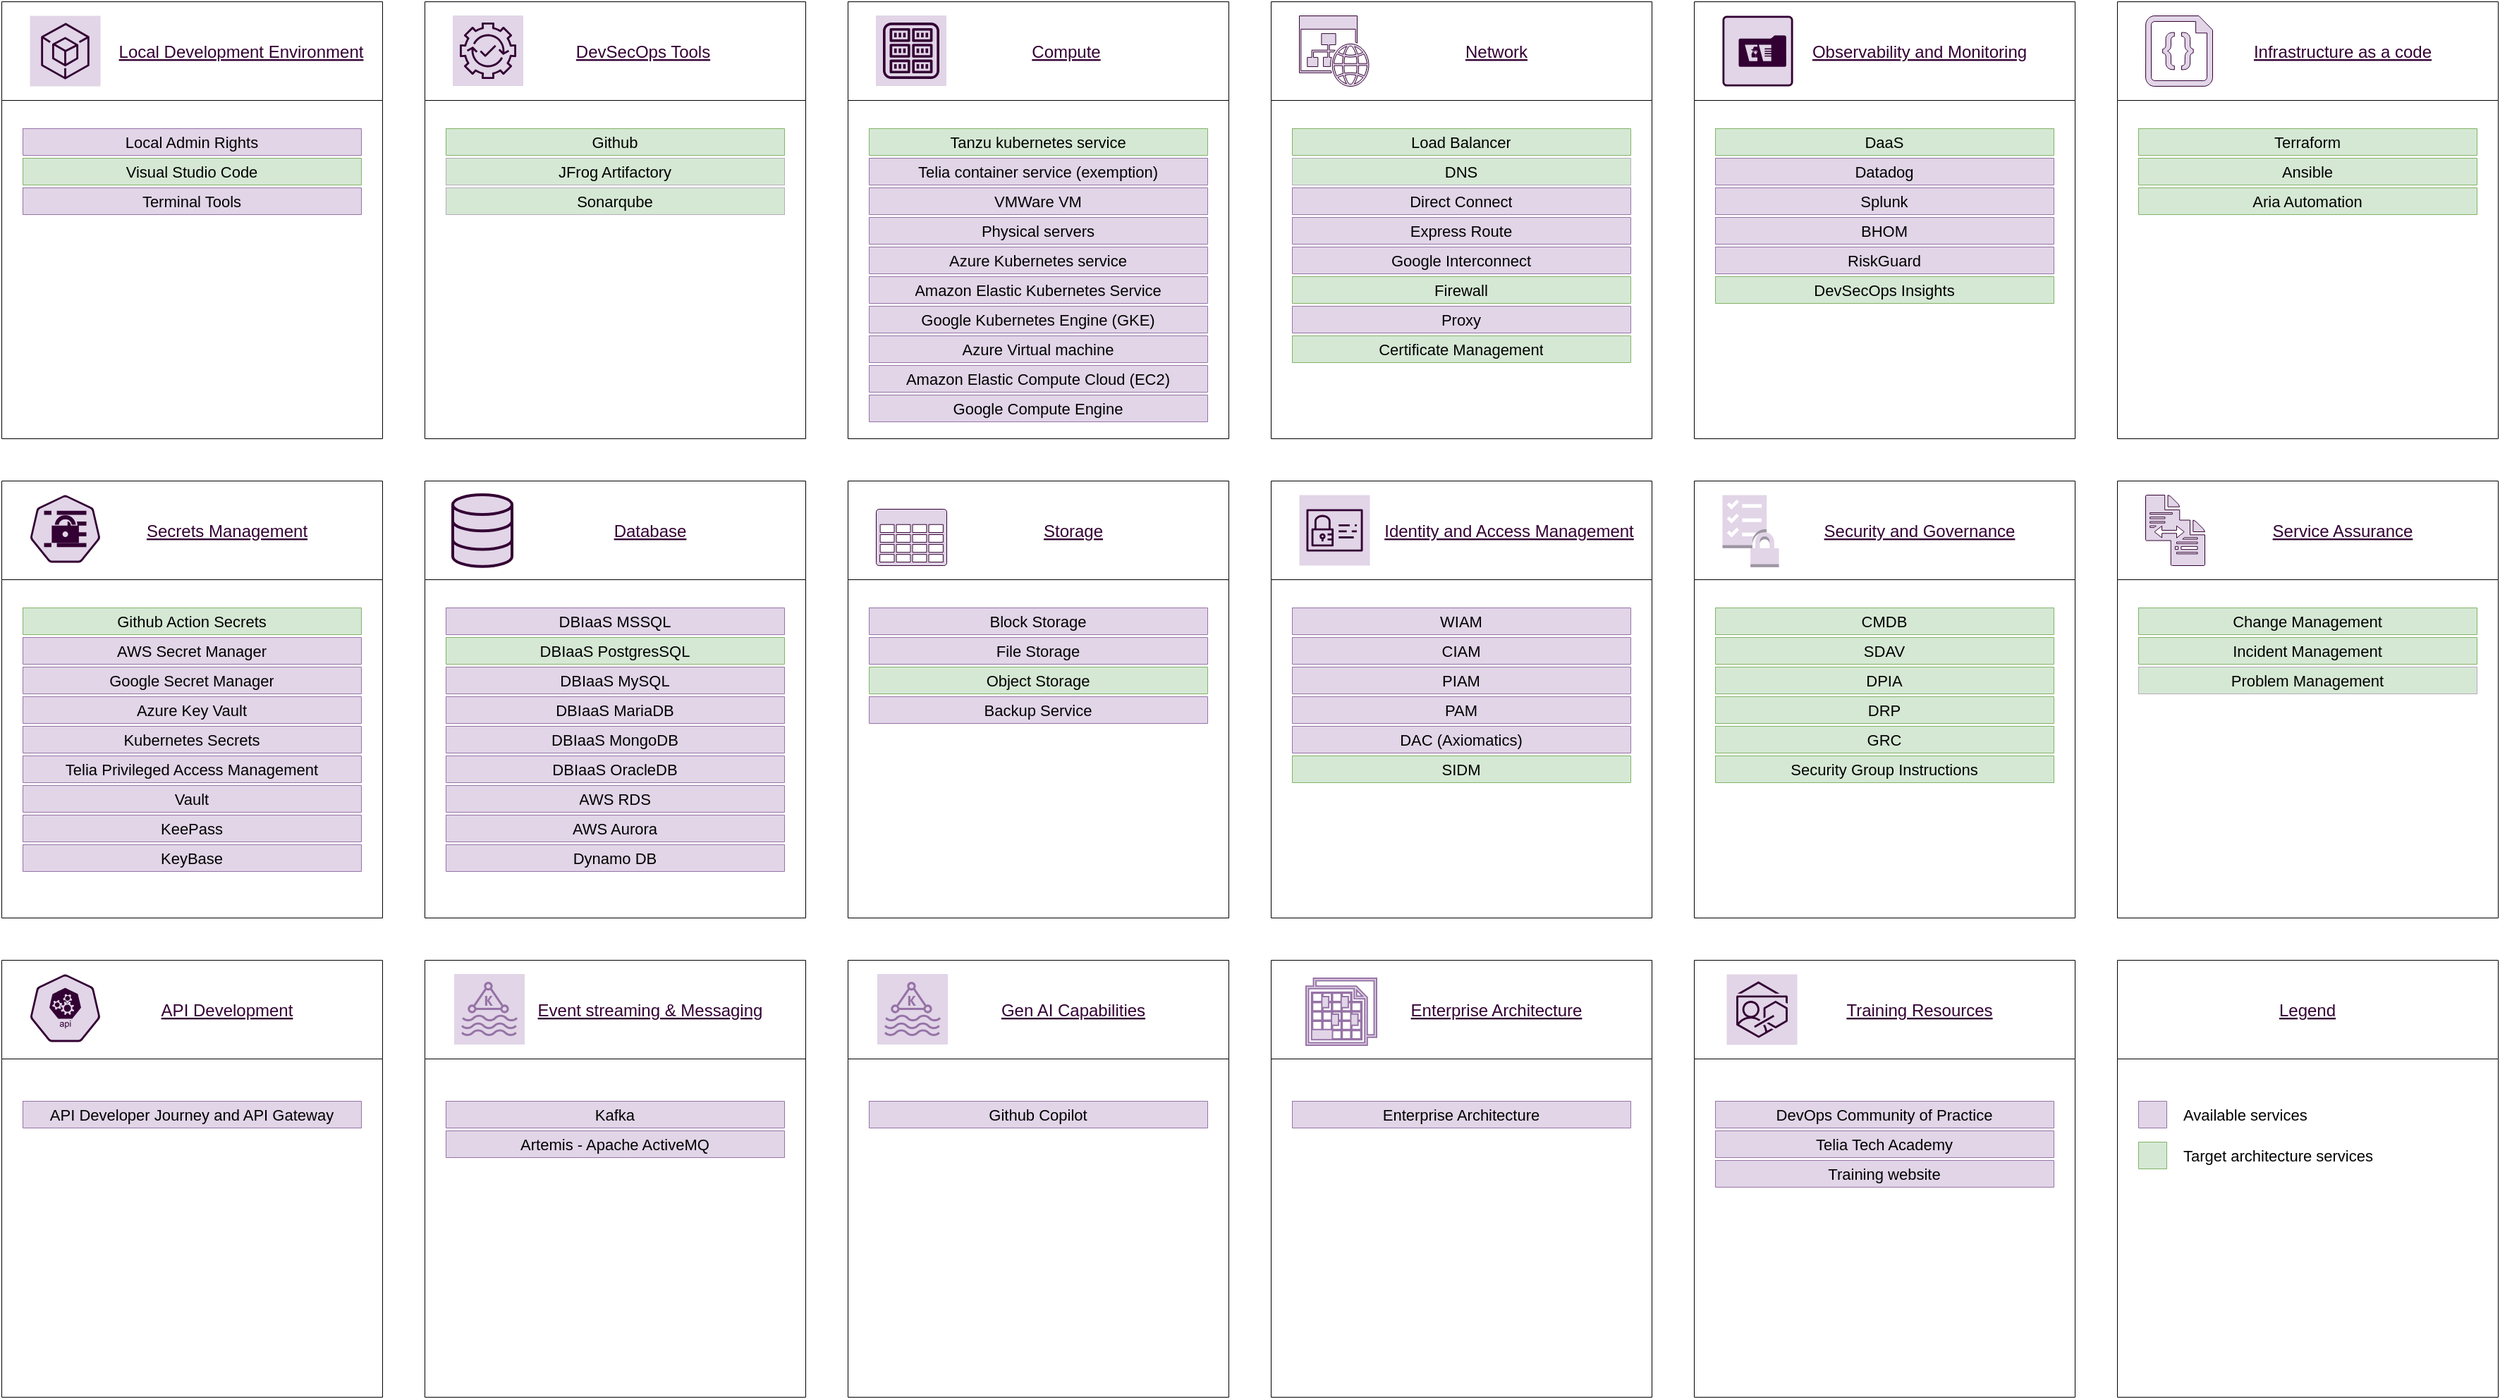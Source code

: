<mxfile>
    <diagram id="-tAJh8KWAdkq9oA-KBi3" name="Page-1">
        <mxGraphModel dx="3009" dy="-3207" grid="0" gridSize="10" guides="1" tooltips="1" connect="1" arrows="1" fold="1" page="1" pageScale="1" pageWidth="827" pageHeight="1169" background="#ffffff" math="0" shadow="0">
            <root>
                <mxCell id="0"/>
                <mxCell id="1" parent="0"/>
                <UserObject label="DevSecOps Tools" link="https://itwiki.atlassian.teliacompany.net/display/TOOLS/Engineering+Journey#EngineeringJourney-DevSecOpsTools" id="5">
                    <mxCell style="swimlane;startSize=70;strokeWidth=0.5;align=center;spacingTop=0;spacingLeft=40;fontSize=12;fontStyle=4;fontColor=#330033;labelBorderColor=none;swimlaneLine=1;rounded=0;fillColor=none;" vertex="1" parent="1">
                        <mxGeometry x="-1440" y="3520" width="270" height="310" as="geometry">
                            <mxRectangle x="-310" y="3580" width="100" height="30" as="alternateBounds"/>
                        </mxGeometry>
                    </mxCell>
                </UserObject>
                <mxCell id="15" value="" style="points=[[0,0,0],[0.25,0,0],[0.5,0,0],[0.75,0,0],[1,0,0],[0,1,0],[0.25,1,0],[0.5,1,0],[0.75,1,0],[1,1,0],[0,0.25,0],[0,0.5,0],[0,0.75,0],[1,0.25,0],[1,0.5,0],[1,0.75,0]];outlineConnect=0;gradientDirection=north;fillColor=#e1d5e7;strokeColor=#330033;dashed=0;verticalLabelPosition=bottom;verticalAlign=top;align=center;html=1;fontSize=12;fontStyle=0;aspect=fixed;shape=mxgraph.aws4.resourceIcon;resIcon=mxgraph.aws4.devops_guru;" vertex="1" parent="5">
                    <mxGeometry x="20" y="10" width="50" height="50" as="geometry"/>
                </mxCell>
                <UserObject label="" link="https://itwiki.atlassian.teliacompany.net/display/TOOLS/Engineering+Journey#EngineeringJourney-GitHub" id="441">
                    <mxCell style="shape=table;html=1;whiteSpace=wrap;startSize=0;container=1;collapsible=0;childLayout=tableLayout;rounded=0;glass=0;swimlaneLine=1;fillColor=#d5e8d4;strokeColor=#82b366;strokeWidth=0.5;fontSize=11;" vertex="1" parent="5">
                        <mxGeometry x="15" y="90" width="240" height="19" as="geometry"/>
                    </mxCell>
                </UserObject>
                <mxCell id="442" value="" style="shape=tableRow;horizontal=0;startSize=0;swimlaneHead=0;swimlaneBody=0;top=0;left=0;bottom=0;right=0;collapsible=0;dropTarget=0;fillColor=none;points=[[0,0.5],[1,0.5]];portConstraint=eastwest;rounded=0;glass=0;swimlaneLine=1;shadow=0;swimlaneFillColor=none;" vertex="1" parent="441">
                    <mxGeometry width="240" height="19" as="geometry"/>
                </mxCell>
                <mxCell id="443" value="Github" style="shape=partialRectangle;html=1;whiteSpace=wrap;connectable=0;fillColor=none;top=0;left=0;bottom=0;right=0;overflow=hidden;rounded=0;glass=0;rowspan=1;colspan=2;strokeWidth=0.5;fontSize=11;" vertex="1" parent="442">
                    <mxGeometry width="240" height="19" as="geometry">
                        <mxRectangle width="120" height="19" as="alternateBounds"/>
                    </mxGeometry>
                </mxCell>
                <mxCell id="444" value="" style="shape=partialRectangle;html=1;whiteSpace=wrap;connectable=0;fillColor=none;top=0;left=0;bottom=0;right=0;overflow=hidden;rounded=0;glass=0;" vertex="1" visible="0" parent="442">
                    <mxGeometry x="120" width="120" height="19" as="geometry">
                        <mxRectangle width="120" height="19" as="alternateBounds"/>
                    </mxGeometry>
                </mxCell>
                <UserObject label="" link="https://itwiki.atlassian.teliacompany.net/display/TOOLS/Engineering+Journey#EngineeringJourney-JFrogArtifactory" id="471">
                    <mxCell style="shape=table;html=1;whiteSpace=wrap;startSize=0;container=1;collapsible=0;childLayout=tableLayout;rounded=0;glass=0;swimlaneLine=1;fillColor=#e1d5e7;strokeColor=#9673a6;strokeWidth=0.5;fontSize=11;" vertex="1" parent="5">
                        <mxGeometry x="15" y="111" width="240" height="19" as="geometry"/>
                    </mxCell>
                </UserObject>
                <mxCell id="472" value="" style="shape=tableRow;horizontal=0;startSize=0;swimlaneHead=0;swimlaneBody=0;top=0;left=0;bottom=0;right=0;collapsible=0;dropTarget=0;fillColor=none;points=[[0,0.5],[1,0.5]];portConstraint=eastwest;rounded=0;glass=0;" vertex="1" parent="471">
                    <mxGeometry width="240" height="19" as="geometry"/>
                </mxCell>
                <mxCell id="473" value="JFrog Artifactory" style="shape=partialRectangle;html=1;whiteSpace=wrap;connectable=0;fillColor=#d5e8d4;top=0;left=0;bottom=0;right=0;overflow=hidden;rounded=0;glass=0;rowspan=1;colspan=2;strokeWidth=0.5;fontSize=11;strokeColor=#82b366;" vertex="1" parent="472">
                    <mxGeometry width="240" height="19" as="geometry">
                        <mxRectangle width="120" height="19" as="alternateBounds"/>
                    </mxGeometry>
                </mxCell>
                <mxCell id="474" value="" style="shape=partialRectangle;html=1;whiteSpace=wrap;connectable=0;fillColor=none;top=0;left=0;bottom=0;right=0;overflow=hidden;rounded=0;glass=0;" vertex="1" visible="0" parent="472">
                    <mxGeometry x="120" width="120" height="19" as="geometry">
                        <mxRectangle width="120" height="19" as="alternateBounds"/>
                    </mxGeometry>
                </mxCell>
                <UserObject label="" link="https://itwiki.atlassian.teliacompany.net/display/TOOLS/Engineering+Journey#EngineeringJourney-SonarQube" id="475">
                    <mxCell style="shape=table;html=1;whiteSpace=wrap;startSize=0;container=1;collapsible=0;childLayout=tableLayout;rounded=0;glass=0;swimlaneLine=1;fillColor=#e1d5e7;strokeColor=#9673a6;strokeWidth=0.5;fontSize=11;" vertex="1" parent="5">
                        <mxGeometry x="15" y="132" width="240" height="19" as="geometry"/>
                    </mxCell>
                </UserObject>
                <mxCell id="476" value="" style="shape=tableRow;horizontal=0;startSize=0;swimlaneHead=0;swimlaneBody=0;top=0;left=0;bottom=0;right=0;collapsible=0;dropTarget=0;fillColor=none;points=[[0,0.5],[1,0.5]];portConstraint=eastwest;rounded=0;glass=0;" vertex="1" parent="475">
                    <mxGeometry width="240" height="19" as="geometry"/>
                </mxCell>
                <mxCell id="477" value="Sonarqube" style="shape=partialRectangle;html=1;whiteSpace=wrap;connectable=0;fillColor=#d5e8d4;top=0;left=0;bottom=0;right=0;overflow=hidden;rounded=0;glass=0;rowspan=1;colspan=2;strokeWidth=0.5;fontSize=11;strokeColor=#82b366;" vertex="1" parent="476">
                    <mxGeometry width="240" height="19" as="geometry">
                        <mxRectangle width="120" height="19" as="alternateBounds"/>
                    </mxGeometry>
                </mxCell>
                <mxCell id="478" value="" style="shape=partialRectangle;html=1;whiteSpace=wrap;connectable=0;fillColor=none;top=0;left=0;bottom=0;right=0;overflow=hidden;rounded=0;glass=0;" vertex="1" visible="0" parent="476">
                    <mxGeometry x="120" width="120" height="19" as="geometry">
                        <mxRectangle width="120" height="19" as="alternateBounds"/>
                    </mxGeometry>
                </mxCell>
                <UserObject label="Compute" link="https://itwiki.atlassian.teliacompany.net/display/TOOLS/Engineering+Journey#EngineeringJourney-ComputePlatform" id="55">
                    <mxCell style="swimlane;startSize=70;strokeWidth=0.5;swimlaneFillColor=none;spacingLeft=40;fontStyle=4;fontColor=#330033;fontSize=12;fillColor=none;" vertex="1" parent="1">
                        <mxGeometry x="-1140" y="3520" width="270" height="310" as="geometry">
                            <mxRectangle x="-310" y="3580" width="100" height="30" as="alternateBounds"/>
                        </mxGeometry>
                    </mxCell>
                </UserObject>
                <mxCell id="87" value="" style="outlineConnect=0;strokeColor=#330033;fillColor=#e1d5e7;dashed=0;verticalLabelPosition=bottom;verticalAlign=top;align=center;html=1;fontSize=12;fontStyle=0;aspect=fixed;shape=mxgraph.aws4.resourceIcon;resIcon=mxgraph.aws4.registry;rounded=0;shadow=0;glass=0;" vertex="1" parent="55">
                    <mxGeometry x="20" y="10" width="50" height="50" as="geometry"/>
                </mxCell>
                <UserObject label="" link="https://itwiki.atlassian.teliacompany.net/display/TOOLS/Engineering+Journey#EngineeringJourney-VMwareTanzu" id="510">
                    <mxCell style="shape=table;html=1;whiteSpace=wrap;startSize=0;container=1;collapsible=0;childLayout=tableLayout;rounded=0;glass=0;swimlaneLine=1;fillColor=#d5e8d4;strokeColor=#82b366;strokeWidth=0.5;fontSize=11;" vertex="1" parent="55">
                        <mxGeometry x="15" y="90" width="240" height="19" as="geometry"/>
                    </mxCell>
                </UserObject>
                <mxCell id="511" value="" style="shape=tableRow;horizontal=0;startSize=0;swimlaneHead=0;swimlaneBody=0;top=0;left=0;bottom=0;right=0;collapsible=0;dropTarget=0;fillColor=none;points=[[0,0.5],[1,0.5]];portConstraint=eastwest;rounded=0;glass=0;swimlaneLine=1;shadow=0;swimlaneFillColor=none;" vertex="1" parent="510">
                    <mxGeometry width="240" height="19" as="geometry"/>
                </mxCell>
                <mxCell id="512" value="Tanzu kubernetes service" style="shape=partialRectangle;html=1;whiteSpace=wrap;connectable=0;fillColor=none;top=0;left=0;bottom=0;right=0;overflow=hidden;rounded=0;glass=0;rowspan=1;colspan=2;strokeWidth=0.5;fontSize=11;" vertex="1" parent="511">
                    <mxGeometry width="240" height="19" as="geometry">
                        <mxRectangle width="120" height="19" as="alternateBounds"/>
                    </mxGeometry>
                </mxCell>
                <mxCell id="513" value="" style="shape=partialRectangle;html=1;whiteSpace=wrap;connectable=0;fillColor=none;top=0;left=0;bottom=0;right=0;overflow=hidden;rounded=0;glass=0;" vertex="1" visible="0" parent="511">
                    <mxGeometry x="120" width="120" height="19" as="geometry">
                        <mxRectangle width="120" height="19" as="alternateBounds"/>
                    </mxGeometry>
                </mxCell>
                <UserObject label="" link="https://itwiki.atlassian.teliacompany.net/display/TOOLS/Engineering+Journey#EngineeringJourney-TeliaContainerServices" id="514">
                    <mxCell style="shape=table;html=1;whiteSpace=wrap;startSize=0;container=1;collapsible=0;childLayout=tableLayout;rounded=0;glass=0;swimlaneLine=1;fillColor=#e1d5e7;strokeColor=#9673a6;strokeWidth=0.5;fontSize=11;" vertex="1" parent="55">
                        <mxGeometry x="15" y="111" width="240" height="19" as="geometry"/>
                    </mxCell>
                </UserObject>
                <mxCell id="515" value="" style="shape=tableRow;horizontal=0;startSize=0;swimlaneHead=0;swimlaneBody=0;top=0;left=0;bottom=0;right=0;collapsible=0;dropTarget=0;fillColor=none;points=[[0,0.5],[1,0.5]];portConstraint=eastwest;rounded=0;glass=0;" vertex="1" parent="514">
                    <mxGeometry width="240" height="19" as="geometry"/>
                </mxCell>
                <mxCell id="516" value="Telia container service (exemption)" style="shape=partialRectangle;html=1;whiteSpace=wrap;connectable=0;fillColor=none;top=0;left=0;bottom=0;right=0;overflow=hidden;rounded=0;glass=0;rowspan=1;colspan=2;strokeWidth=0.5;fontSize=11;gradientColor=none;" vertex="1" parent="515">
                    <mxGeometry width="240" height="19" as="geometry">
                        <mxRectangle width="120" height="19" as="alternateBounds"/>
                    </mxGeometry>
                </mxCell>
                <mxCell id="517" value="" style="shape=partialRectangle;html=1;whiteSpace=wrap;connectable=0;fillColor=none;top=0;left=0;bottom=0;right=0;overflow=hidden;rounded=0;glass=0;" vertex="1" visible="0" parent="515">
                    <mxGeometry x="120" width="120" height="19" as="geometry">
                        <mxRectangle width="120" height="19" as="alternateBounds"/>
                    </mxGeometry>
                </mxCell>
                <UserObject label="" link="https://itwiki.atlassian.teliacompany.net/display/TOOLS/Engineering+Journey#EngineeringJourney-VMwareAriaautomation" id="518">
                    <mxCell style="shape=table;html=1;whiteSpace=wrap;startSize=0;container=1;collapsible=0;childLayout=tableLayout;rounded=0;glass=0;swimlaneLine=1;fillColor=#e1d5e7;strokeColor=#9673a6;strokeWidth=0.5;fontSize=11;" vertex="1" parent="55">
                        <mxGeometry x="15" y="132" width="240" height="19" as="geometry"/>
                    </mxCell>
                </UserObject>
                <mxCell id="519" value="" style="shape=tableRow;horizontal=0;startSize=0;swimlaneHead=0;swimlaneBody=0;top=0;left=0;bottom=0;right=0;collapsible=0;dropTarget=0;fillColor=none;points=[[0,0.5],[1,0.5]];portConstraint=eastwest;rounded=0;glass=0;" vertex="1" parent="518">
                    <mxGeometry width="240" height="19" as="geometry"/>
                </mxCell>
                <mxCell id="520" value="VMWare VM" style="shape=partialRectangle;html=1;whiteSpace=wrap;connectable=0;fillColor=none;top=0;left=0;bottom=0;right=0;overflow=hidden;rounded=0;glass=0;rowspan=1;colspan=2;strokeWidth=0.5;fontSize=11;gradientColor=none;" vertex="1" parent="519">
                    <mxGeometry width="240" height="19" as="geometry">
                        <mxRectangle width="120" height="19" as="alternateBounds"/>
                    </mxGeometry>
                </mxCell>
                <mxCell id="521" value="" style="shape=partialRectangle;html=1;whiteSpace=wrap;connectable=0;fillColor=none;top=0;left=0;bottom=0;right=0;overflow=hidden;rounded=0;glass=0;" vertex="1" visible="0" parent="519">
                    <mxGeometry x="120" width="120" height="19" as="geometry">
                        <mxRectangle width="120" height="19" as="alternateBounds"/>
                    </mxGeometry>
                </mxCell>
                <UserObject label="" link="https://itwiki.atlassian.teliacompany.net/display/TOOLS/Engineering+Journey#EngineeringJourney-PhysicalServers" id="522">
                    <mxCell style="shape=table;html=1;whiteSpace=wrap;startSize=0;container=1;collapsible=0;childLayout=tableLayout;rounded=0;glass=0;swimlaneLine=1;fillColor=#e1d5e7;strokeColor=#9673a6;strokeWidth=0.5;fontSize=11;" vertex="1" parent="55">
                        <mxGeometry x="15" y="153" width="240" height="19" as="geometry"/>
                    </mxCell>
                </UserObject>
                <mxCell id="523" value="" style="shape=tableRow;horizontal=0;startSize=0;swimlaneHead=0;swimlaneBody=0;top=0;left=0;bottom=0;right=0;collapsible=0;dropTarget=0;fillColor=none;points=[[0,0.5],[1,0.5]];portConstraint=eastwest;rounded=0;glass=0;" vertex="1" parent="522">
                    <mxGeometry width="240" height="19" as="geometry"/>
                </mxCell>
                <mxCell id="524" value="Physical servers" style="shape=partialRectangle;html=1;whiteSpace=wrap;connectable=0;fillColor=none;top=0;left=0;bottom=0;right=0;overflow=hidden;rounded=0;glass=0;rowspan=1;colspan=2;strokeWidth=0.5;fontSize=11;gradientColor=none;" vertex="1" parent="523">
                    <mxGeometry width="240" height="19" as="geometry">
                        <mxRectangle width="120" height="19" as="alternateBounds"/>
                    </mxGeometry>
                </mxCell>
                <mxCell id="525" value="" style="shape=partialRectangle;html=1;whiteSpace=wrap;connectable=0;fillColor=none;top=0;left=0;bottom=0;right=0;overflow=hidden;rounded=0;glass=0;" vertex="1" visible="0" parent="523">
                    <mxGeometry x="120" width="120" height="19" as="geometry">
                        <mxRectangle width="120" height="19" as="alternateBounds"/>
                    </mxGeometry>
                </mxCell>
                <mxCell id="526" value="" style="shape=table;html=1;whiteSpace=wrap;startSize=0;container=1;collapsible=0;childLayout=tableLayout;rounded=0;glass=0;swimlaneLine=1;fillColor=#e1d5e7;strokeColor=#9673a6;strokeWidth=0.5;fontSize=11;" vertex="1" parent="55">
                    <mxGeometry x="15" y="174" width="240" height="19" as="geometry"/>
                </mxCell>
                <mxCell id="527" value="" style="shape=tableRow;horizontal=0;startSize=0;swimlaneHead=0;swimlaneBody=0;top=0;left=0;bottom=0;right=0;collapsible=0;dropTarget=0;fillColor=none;points=[[0,0.5],[1,0.5]];portConstraint=eastwest;rounded=0;glass=0;" vertex="1" parent="526">
                    <mxGeometry width="240" height="19" as="geometry"/>
                </mxCell>
                <mxCell id="528" value="Azure Kubernetes service" style="shape=partialRectangle;html=1;whiteSpace=wrap;connectable=0;fillColor=none;top=0;left=0;bottom=0;right=0;overflow=hidden;rounded=0;glass=0;rowspan=1;colspan=2;strokeWidth=0.5;fontSize=11;gradientColor=none;" vertex="1" parent="527">
                    <mxGeometry width="240" height="19" as="geometry">
                        <mxRectangle width="120" height="19" as="alternateBounds"/>
                    </mxGeometry>
                </mxCell>
                <mxCell id="529" value="" style="shape=partialRectangle;html=1;whiteSpace=wrap;connectable=0;fillColor=none;top=0;left=0;bottom=0;right=0;overflow=hidden;rounded=0;glass=0;" vertex="1" visible="0" parent="527">
                    <mxGeometry x="120" width="120" height="19" as="geometry">
                        <mxRectangle width="120" height="19" as="alternateBounds"/>
                    </mxGeometry>
                </mxCell>
                <mxCell id="530" value="" style="shape=table;html=1;whiteSpace=wrap;startSize=0;container=1;collapsible=0;childLayout=tableLayout;rounded=0;glass=0;swimlaneLine=1;fillColor=#e1d5e7;strokeColor=#9673a6;strokeWidth=0.5;fontSize=11;" vertex="1" parent="55">
                    <mxGeometry x="15" y="195" width="240" height="19" as="geometry"/>
                </mxCell>
                <mxCell id="531" value="" style="shape=tableRow;horizontal=0;startSize=0;swimlaneHead=0;swimlaneBody=0;top=0;left=0;bottom=0;right=0;collapsible=0;dropTarget=0;fillColor=none;points=[[0,0.5],[1,0.5]];portConstraint=eastwest;rounded=0;glass=0;" vertex="1" parent="530">
                    <mxGeometry width="240" height="19" as="geometry"/>
                </mxCell>
                <mxCell id="532" value="Amazon Elastic Kubernetes Service" style="shape=partialRectangle;html=1;whiteSpace=wrap;connectable=0;fillColor=none;top=0;left=0;bottom=0;right=0;overflow=hidden;rounded=0;glass=0;rowspan=1;colspan=2;strokeWidth=0.5;fontSize=11;gradientColor=none;" vertex="1" parent="531">
                    <mxGeometry width="240" height="19" as="geometry">
                        <mxRectangle width="120" height="19" as="alternateBounds"/>
                    </mxGeometry>
                </mxCell>
                <mxCell id="533" value="" style="shape=partialRectangle;html=1;whiteSpace=wrap;connectable=0;fillColor=none;top=0;left=0;bottom=0;right=0;overflow=hidden;rounded=0;glass=0;" vertex="1" visible="0" parent="531">
                    <mxGeometry x="120" width="120" height="19" as="geometry">
                        <mxRectangle width="120" height="19" as="alternateBounds"/>
                    </mxGeometry>
                </mxCell>
                <mxCell id="534" value="" style="shape=table;html=1;whiteSpace=wrap;startSize=0;container=1;collapsible=0;childLayout=tableLayout;rounded=0;glass=0;swimlaneLine=1;fillColor=#e1d5e7;strokeColor=#9673a6;strokeWidth=0.5;fontSize=11;" vertex="1" parent="55">
                    <mxGeometry x="15" y="216" width="240" height="19" as="geometry"/>
                </mxCell>
                <mxCell id="535" value="" style="shape=tableRow;horizontal=0;startSize=0;swimlaneHead=0;swimlaneBody=0;top=0;left=0;bottom=0;right=0;collapsible=0;dropTarget=0;fillColor=none;points=[[0,0.5],[1,0.5]];portConstraint=eastwest;rounded=0;glass=0;" vertex="1" parent="534">
                    <mxGeometry width="240" height="19" as="geometry"/>
                </mxCell>
                <mxCell id="536" value="Google Kubernetes Engine (GKE)" style="shape=partialRectangle;html=1;whiteSpace=wrap;connectable=0;fillColor=none;top=0;left=0;bottom=0;right=0;overflow=hidden;rounded=0;glass=0;rowspan=1;colspan=2;strokeWidth=0.5;fontSize=11;gradientColor=none;" vertex="1" parent="535">
                    <mxGeometry width="240" height="19" as="geometry">
                        <mxRectangle width="120" height="19" as="alternateBounds"/>
                    </mxGeometry>
                </mxCell>
                <mxCell id="537" value="" style="shape=partialRectangle;html=1;whiteSpace=wrap;connectable=0;fillColor=none;top=0;left=0;bottom=0;right=0;overflow=hidden;rounded=0;glass=0;" vertex="1" visible="0" parent="535">
                    <mxGeometry x="120" width="120" height="19" as="geometry">
                        <mxRectangle width="120" height="19" as="alternateBounds"/>
                    </mxGeometry>
                </mxCell>
                <mxCell id="542" value="" style="shape=table;html=1;whiteSpace=wrap;startSize=0;container=1;collapsible=0;childLayout=tableLayout;rounded=0;glass=0;swimlaneLine=1;fillColor=#e1d5e7;strokeColor=#9673a6;strokeWidth=0.5;fontSize=11;" vertex="1" parent="55">
                    <mxGeometry x="15" y="258" width="240" height="19" as="geometry"/>
                </mxCell>
                <mxCell id="543" value="" style="shape=tableRow;horizontal=0;startSize=0;swimlaneHead=0;swimlaneBody=0;top=0;left=0;bottom=0;right=0;collapsible=0;dropTarget=0;fillColor=none;points=[[0,0.5],[1,0.5]];portConstraint=eastwest;rounded=0;glass=0;" vertex="1" parent="542">
                    <mxGeometry width="240" height="19" as="geometry"/>
                </mxCell>
                <mxCell id="544" value="Amazon Elastic Compute Cloud (EC2)" style="shape=partialRectangle;html=1;whiteSpace=wrap;connectable=0;fillColor=none;top=0;left=0;bottom=0;right=0;overflow=hidden;rounded=0;glass=0;rowspan=1;colspan=2;strokeWidth=0.5;fontSize=11;gradientColor=none;" vertex="1" parent="543">
                    <mxGeometry width="240" height="19" as="geometry">
                        <mxRectangle width="120" height="19" as="alternateBounds"/>
                    </mxGeometry>
                </mxCell>
                <mxCell id="545" value="" style="shape=partialRectangle;html=1;whiteSpace=wrap;connectable=0;fillColor=none;top=0;left=0;bottom=0;right=0;overflow=hidden;rounded=0;glass=0;" vertex="1" visible="0" parent="543">
                    <mxGeometry x="120" width="120" height="19" as="geometry">
                        <mxRectangle width="120" height="19" as="alternateBounds"/>
                    </mxGeometry>
                </mxCell>
                <mxCell id="538" value="" style="shape=table;html=1;whiteSpace=wrap;startSize=0;container=1;collapsible=0;childLayout=tableLayout;rounded=0;glass=0;swimlaneLine=1;fillColor=#e1d5e7;strokeColor=#9673a6;strokeWidth=0.5;fontSize=11;" vertex="1" parent="55">
                    <mxGeometry x="15" y="237" width="240" height="19" as="geometry"/>
                </mxCell>
                <mxCell id="539" value="" style="shape=tableRow;horizontal=0;startSize=0;swimlaneHead=0;swimlaneBody=0;top=0;left=0;bottom=0;right=0;collapsible=0;dropTarget=0;fillColor=none;points=[[0,0.5],[1,0.5]];portConstraint=eastwest;rounded=0;glass=0;" vertex="1" parent="538">
                    <mxGeometry width="240" height="19" as="geometry"/>
                </mxCell>
                <mxCell id="540" value="Azure Virtual machine" style="shape=partialRectangle;html=1;whiteSpace=wrap;connectable=0;fillColor=none;top=0;left=0;bottom=0;right=0;overflow=hidden;rounded=0;glass=0;rowspan=1;colspan=2;strokeWidth=0.5;fontSize=11;gradientColor=none;" vertex="1" parent="539">
                    <mxGeometry width="240" height="19" as="geometry">
                        <mxRectangle width="120" height="19" as="alternateBounds"/>
                    </mxGeometry>
                </mxCell>
                <mxCell id="541" value="" style="shape=partialRectangle;html=1;whiteSpace=wrap;connectable=0;fillColor=none;top=0;left=0;bottom=0;right=0;overflow=hidden;rounded=0;glass=0;" vertex="1" visible="0" parent="539">
                    <mxGeometry x="120" width="120" height="19" as="geometry">
                        <mxRectangle width="120" height="19" as="alternateBounds"/>
                    </mxGeometry>
                </mxCell>
                <mxCell id="1037" value="" style="shape=table;html=1;whiteSpace=wrap;startSize=0;container=1;collapsible=0;childLayout=tableLayout;rounded=0;glass=0;swimlaneLine=1;fillColor=#e1d5e7;strokeColor=#9673a6;strokeWidth=0.5;fontSize=11;" vertex="1" parent="55">
                    <mxGeometry x="15" y="279" width="240" height="19" as="geometry"/>
                </mxCell>
                <mxCell id="1038" value="" style="shape=tableRow;horizontal=0;startSize=0;swimlaneHead=0;swimlaneBody=0;top=0;left=0;bottom=0;right=0;collapsible=0;dropTarget=0;fillColor=none;points=[[0,0.5],[1,0.5]];portConstraint=eastwest;rounded=0;glass=0;" vertex="1" parent="1037">
                    <mxGeometry width="240" height="19" as="geometry"/>
                </mxCell>
                <mxCell id="1039" value="Google Compute Engine" style="shape=partialRectangle;html=1;whiteSpace=wrap;connectable=0;fillColor=none;top=0;left=0;bottom=0;right=0;overflow=hidden;rounded=0;glass=0;rowspan=1;colspan=2;strokeWidth=0.5;fontSize=11;gradientColor=none;" vertex="1" parent="1038">
                    <mxGeometry width="240" height="19" as="geometry">
                        <mxRectangle width="120" height="19" as="alternateBounds"/>
                    </mxGeometry>
                </mxCell>
                <mxCell id="1040" value="" style="shape=partialRectangle;html=1;whiteSpace=wrap;connectable=0;fillColor=none;top=0;left=0;bottom=0;right=0;overflow=hidden;rounded=0;glass=0;" vertex="1" visible="0" parent="1038">
                    <mxGeometry x="120" width="120" height="19" as="geometry">
                        <mxRectangle width="120" height="19" as="alternateBounds"/>
                    </mxGeometry>
                </mxCell>
                <UserObject label="Security and Governance" link="https://itwiki.atlassian.teliacompany.net/display/TOOLS/Engineering+Journey#EngineeringJourney-SecurityandGovernance" id="70">
                    <mxCell style="swimlane;startSize=70;strokeWidth=0.5;spacingLeft=50;fontSize=12;fontStyle=4;fontColor=#330033;fillColor=none;" vertex="1" parent="1">
                        <mxGeometry x="-540" y="3860" width="270" height="310" as="geometry">
                            <mxRectangle x="-310" y="3580" width="100" height="30" as="alternateBounds"/>
                        </mxGeometry>
                    </mxCell>
                </UserObject>
                <UserObject label="" link="https://itwiki.atlassian.teliacompany.net/display/TOOLS/Engineering+Journey#EngineeringJourney-CMDB" id="831">
                    <mxCell style="shape=table;html=1;whiteSpace=wrap;startSize=0;container=1;collapsible=0;childLayout=tableLayout;rounded=0;glass=0;swimlaneLine=1;fillColor=#d5e8d4;strokeColor=#82b366;strokeWidth=0.5;fontSize=11;" vertex="1" parent="70">
                        <mxGeometry x="15" y="90" width="240" height="19" as="geometry"/>
                    </mxCell>
                </UserObject>
                <mxCell id="832" value="" style="shape=tableRow;horizontal=0;startSize=0;swimlaneHead=0;swimlaneBody=0;top=0;left=0;bottom=0;right=0;collapsible=0;dropTarget=0;fillColor=none;points=[[0,0.5],[1,0.5]];portConstraint=eastwest;rounded=0;glass=0;swimlaneLine=1;shadow=0;swimlaneFillColor=none;" vertex="1" parent="831">
                    <mxGeometry width="240" height="19" as="geometry"/>
                </mxCell>
                <mxCell id="833" value="CMDB" style="shape=partialRectangle;html=1;whiteSpace=wrap;connectable=0;fillColor=none;top=0;left=0;bottom=0;right=0;overflow=hidden;rounded=0;glass=0;rowspan=1;colspan=2;strokeWidth=0.5;fontSize=11;" vertex="1" parent="832">
                    <mxGeometry width="240" height="19" as="geometry">
                        <mxRectangle width="120" height="19" as="alternateBounds"/>
                    </mxGeometry>
                </mxCell>
                <mxCell id="834" value="" style="shape=partialRectangle;html=1;whiteSpace=wrap;connectable=0;fillColor=none;top=0;left=0;bottom=0;right=0;overflow=hidden;rounded=0;glass=0;" vertex="1" visible="0" parent="832">
                    <mxGeometry x="120" width="120" height="19" as="geometry">
                        <mxRectangle width="120" height="19" as="alternateBounds"/>
                    </mxGeometry>
                </mxCell>
                <UserObject label="" link="https://itwiki.atlassian.teliacompany.net/display/TOOLS/Engineering+Journey#EngineeringJourney-SDAV" id="835">
                    <mxCell style="shape=table;html=1;whiteSpace=wrap;startSize=0;container=1;collapsible=0;childLayout=tableLayout;rounded=0;glass=0;swimlaneLine=1;fillColor=#d5e8d4;strokeColor=#82b366;strokeWidth=0.5;fontSize=11;" vertex="1" parent="70">
                        <mxGeometry x="15" y="111" width="240" height="19" as="geometry"/>
                    </mxCell>
                </UserObject>
                <mxCell id="836" value="" style="shape=tableRow;horizontal=0;startSize=0;swimlaneHead=0;swimlaneBody=0;top=0;left=0;bottom=0;right=0;collapsible=0;dropTarget=0;fillColor=none;points=[[0,0.5],[1,0.5]];portConstraint=eastwest;rounded=0;glass=0;" vertex="1" parent="835">
                    <mxGeometry width="240" height="19" as="geometry"/>
                </mxCell>
                <mxCell id="837" value="SDAV" style="shape=partialRectangle;html=1;whiteSpace=wrap;connectable=0;fillColor=none;top=0;left=0;bottom=0;right=0;overflow=hidden;rounded=0;glass=0;rowspan=1;colspan=2;strokeWidth=0.5;fontSize=11;gradientColor=none;" vertex="1" parent="836">
                    <mxGeometry width="240" height="19" as="geometry">
                        <mxRectangle width="120" height="19" as="alternateBounds"/>
                    </mxGeometry>
                </mxCell>
                <mxCell id="838" value="" style="shape=partialRectangle;html=1;whiteSpace=wrap;connectable=0;fillColor=none;top=0;left=0;bottom=0;right=0;overflow=hidden;rounded=0;glass=0;" vertex="1" visible="0" parent="836">
                    <mxGeometry x="120" width="120" height="19" as="geometry">
                        <mxRectangle width="120" height="19" as="alternateBounds"/>
                    </mxGeometry>
                </mxCell>
                <UserObject label="" link="https://itwiki.atlassian.teliacompany.net/display/TOOLS/Engineering+Journey#EngineeringJourney-DPIA" id="839">
                    <mxCell style="shape=table;html=1;whiteSpace=wrap;startSize=0;container=1;collapsible=0;childLayout=tableLayout;rounded=0;glass=0;swimlaneLine=1;fillColor=#d5e8d4;strokeColor=#82b366;strokeWidth=0.5;fontSize=11;" vertex="1" parent="70">
                        <mxGeometry x="15" y="132" width="240" height="19" as="geometry"/>
                    </mxCell>
                </UserObject>
                <mxCell id="840" value="" style="shape=tableRow;horizontal=0;startSize=0;swimlaneHead=0;swimlaneBody=0;top=0;left=0;bottom=0;right=0;collapsible=0;dropTarget=0;fillColor=none;points=[[0,0.5],[1,0.5]];portConstraint=eastwest;rounded=0;glass=0;" vertex="1" parent="839">
                    <mxGeometry width="240" height="19" as="geometry"/>
                </mxCell>
                <mxCell id="841" value="DPIA" style="shape=partialRectangle;html=1;whiteSpace=wrap;connectable=0;fillColor=none;top=0;left=0;bottom=0;right=0;overflow=hidden;rounded=0;glass=0;rowspan=1;colspan=2;strokeWidth=0.5;fontSize=11;gradientColor=none;" vertex="1" parent="840">
                    <mxGeometry width="240" height="19" as="geometry">
                        <mxRectangle width="120" height="19" as="alternateBounds"/>
                    </mxGeometry>
                </mxCell>
                <mxCell id="842" value="" style="shape=partialRectangle;html=1;whiteSpace=wrap;connectable=0;fillColor=none;top=0;left=0;bottom=0;right=0;overflow=hidden;rounded=0;glass=0;" vertex="1" visible="0" parent="840">
                    <mxGeometry x="120" width="120" height="19" as="geometry">
                        <mxRectangle width="120" height="19" as="alternateBounds"/>
                    </mxGeometry>
                </mxCell>
                <UserObject label="" link="https://itwiki.atlassian.teliacompany.net/display/TOOLS/Engineering+Journey#EngineeringJourney-DRP" id="843">
                    <mxCell style="shape=table;html=1;whiteSpace=wrap;startSize=0;container=1;collapsible=0;childLayout=tableLayout;rounded=0;glass=0;swimlaneLine=1;fillColor=#d5e8d4;strokeColor=#82b366;strokeWidth=0.5;fontSize=11;" vertex="1" parent="70">
                        <mxGeometry x="15" y="153" width="240" height="19" as="geometry"/>
                    </mxCell>
                </UserObject>
                <mxCell id="844" value="" style="shape=tableRow;horizontal=0;startSize=0;swimlaneHead=0;swimlaneBody=0;top=0;left=0;bottom=0;right=0;collapsible=0;dropTarget=0;fillColor=none;points=[[0,0.5],[1,0.5]];portConstraint=eastwest;rounded=0;glass=0;" vertex="1" parent="843">
                    <mxGeometry width="240" height="19" as="geometry"/>
                </mxCell>
                <mxCell id="845" value="DRP" style="shape=partialRectangle;html=1;whiteSpace=wrap;connectable=0;fillColor=none;top=0;left=0;bottom=0;right=0;overflow=hidden;rounded=0;glass=0;rowspan=1;colspan=2;strokeWidth=0.5;fontSize=11;gradientColor=none;" vertex="1" parent="844">
                    <mxGeometry width="240" height="19" as="geometry">
                        <mxRectangle width="120" height="19" as="alternateBounds"/>
                    </mxGeometry>
                </mxCell>
                <mxCell id="846" value="" style="shape=partialRectangle;html=1;whiteSpace=wrap;connectable=0;fillColor=none;top=0;left=0;bottom=0;right=0;overflow=hidden;rounded=0;glass=0;" vertex="1" visible="0" parent="844">
                    <mxGeometry x="120" width="120" height="19" as="geometry">
                        <mxRectangle width="120" height="19" as="alternateBounds"/>
                    </mxGeometry>
                </mxCell>
                <UserObject label="" link="https://itwiki.atlassian.teliacompany.net/display/TOOLS/Engineering+Journey#EngineeringJourney-GRC" id="847">
                    <mxCell style="shape=table;html=1;whiteSpace=wrap;startSize=0;container=1;collapsible=0;childLayout=tableLayout;rounded=0;glass=0;swimlaneLine=1;fillColor=#d5e8d4;strokeColor=#82b366;strokeWidth=0.5;fontSize=11;" vertex="1" parent="70">
                        <mxGeometry x="15" y="174" width="240" height="19" as="geometry"/>
                    </mxCell>
                </UserObject>
                <mxCell id="848" value="" style="shape=tableRow;horizontal=0;startSize=0;swimlaneHead=0;swimlaneBody=0;top=0;left=0;bottom=0;right=0;collapsible=0;dropTarget=0;fillColor=none;points=[[0,0.5],[1,0.5]];portConstraint=eastwest;rounded=0;glass=0;" vertex="1" parent="847">
                    <mxGeometry width="240" height="19" as="geometry"/>
                </mxCell>
                <mxCell id="849" value="GRC" style="shape=partialRectangle;html=1;whiteSpace=wrap;connectable=0;fillColor=none;top=0;left=0;bottom=0;right=0;overflow=hidden;rounded=0;glass=0;rowspan=1;colspan=2;strokeWidth=0.5;fontSize=11;gradientColor=none;" vertex="1" parent="848">
                    <mxGeometry width="240" height="19" as="geometry">
                        <mxRectangle width="120" height="19" as="alternateBounds"/>
                    </mxGeometry>
                </mxCell>
                <mxCell id="850" value="" style="shape=partialRectangle;html=1;whiteSpace=wrap;connectable=0;fillColor=none;top=0;left=0;bottom=0;right=0;overflow=hidden;rounded=0;glass=0;" vertex="1" visible="0" parent="848">
                    <mxGeometry x="120" width="120" height="19" as="geometry">
                        <mxRectangle width="120" height="19" as="alternateBounds"/>
                    </mxGeometry>
                </mxCell>
                <UserObject label="" link="https://itwiki.atlassian.teliacompany.net/display/TOOLS/Engineering+Journey#EngineeringJourney-SecurityGroupInstructions" id="851">
                    <mxCell style="shape=table;html=1;whiteSpace=wrap;startSize=0;container=1;collapsible=0;childLayout=tableLayout;rounded=0;glass=0;swimlaneLine=1;fillColor=#d5e8d4;strokeColor=#82b366;strokeWidth=0.5;fontSize=11;" vertex="1" parent="70">
                        <mxGeometry x="15" y="195" width="240" height="19" as="geometry"/>
                    </mxCell>
                </UserObject>
                <mxCell id="852" value="" style="shape=tableRow;horizontal=0;startSize=0;swimlaneHead=0;swimlaneBody=0;top=0;left=0;bottom=0;right=0;collapsible=0;dropTarget=0;fillColor=none;points=[[0,0.5],[1,0.5]];portConstraint=eastwest;rounded=0;glass=0;" vertex="1" parent="851">
                    <mxGeometry width="240" height="19" as="geometry"/>
                </mxCell>
                <mxCell id="853" value="Security Group Instructions" style="shape=partialRectangle;html=1;whiteSpace=wrap;connectable=0;fillColor=none;top=0;left=0;bottom=0;right=0;overflow=hidden;rounded=0;glass=0;rowspan=1;colspan=2;strokeWidth=0.5;fontSize=11;gradientColor=none;" vertex="1" parent="852">
                    <mxGeometry width="240" height="19" as="geometry">
                        <mxRectangle width="120" height="19" as="alternateBounds"/>
                    </mxGeometry>
                </mxCell>
                <mxCell id="854" value="" style="shape=partialRectangle;html=1;whiteSpace=wrap;connectable=0;fillColor=none;top=0;left=0;bottom=0;right=0;overflow=hidden;rounded=0;glass=0;" vertex="1" visible="0" parent="852">
                    <mxGeometry x="120" width="120" height="19" as="geometry">
                        <mxRectangle width="120" height="19" as="alternateBounds"/>
                    </mxGeometry>
                </mxCell>
                <mxCell id="919" value="" style="outlineConnect=0;dashed=0;verticalLabelPosition=bottom;verticalAlign=top;align=center;html=1;shape=mxgraph.aws3.checklist_security;fillColor=#e1d5e7;rounded=0;shadow=0;glass=0;labelBorderColor=none;fillStyle=solid;strokeColor=#330033;strokeWidth=0.5;fontSize=11;aspect=fixed;" vertex="1" parent="70">
                    <mxGeometry x="20" y="10" width="40" height="51.08" as="geometry"/>
                </mxCell>
                <UserObject label="Observability and Monitoring" link="https://itwiki.atlassian.teliacompany.net/display/TOOLS/Engineering+Journey#EngineeringJourney-ObservabilityandMonitoring" id="142">
                    <mxCell style="swimlane;startSize=70;strokeWidth=0.5;spacingLeft=50;fontSize=12;fontStyle=4;fontColor=#330033;fillColor=none;" vertex="1" parent="1">
                        <mxGeometry x="-540" y="3520" width="270" height="310" as="geometry">
                            <mxRectangle x="-310" y="3580" width="100" height="30" as="alternateBounds"/>
                        </mxGeometry>
                    </mxCell>
                </UserObject>
                <UserObject label="" link="https://itwiki.atlassian.teliacompany.net/pages/viewpage.action?pageId=1006637679#EngineeringJourney-GrafanaDaaS" id="665">
                    <mxCell style="shape=table;html=1;whiteSpace=wrap;startSize=0;container=1;collapsible=0;childLayout=tableLayout;rounded=0;glass=0;swimlaneLine=1;fillColor=#d5e8d4;strokeColor=#82b366;strokeWidth=0.5;fontSize=11;" vertex="1" parent="142">
                        <mxGeometry x="15" y="90" width="240" height="19" as="geometry"/>
                    </mxCell>
                </UserObject>
                <mxCell id="666" value="" style="shape=tableRow;horizontal=0;startSize=0;swimlaneHead=0;swimlaneBody=0;top=0;left=0;bottom=0;right=0;collapsible=0;dropTarget=0;fillColor=none;points=[[0,0.5],[1,0.5]];portConstraint=eastwest;rounded=0;glass=0;swimlaneLine=1;shadow=0;swimlaneFillColor=none;" vertex="1" parent="665">
                    <mxGeometry width="240" height="19" as="geometry"/>
                </mxCell>
                <UserObject label="DaaS" id="667">
                    <mxCell style="shape=partialRectangle;html=1;whiteSpace=wrap;connectable=0;fillColor=none;top=0;left=0;bottom=0;right=0;overflow=hidden;rounded=0;glass=0;rowspan=1;colspan=2;strokeWidth=0.5;fontSize=11;" vertex="1" parent="666">
                        <mxGeometry width="240" height="19" as="geometry">
                            <mxRectangle width="120" height="19" as="alternateBounds"/>
                        </mxGeometry>
                    </mxCell>
                </UserObject>
                <mxCell id="668" value="" style="shape=partialRectangle;html=1;whiteSpace=wrap;connectable=0;fillColor=none;top=0;left=0;bottom=0;right=0;overflow=hidden;rounded=0;glass=0;" vertex="1" visible="0" parent="666">
                    <mxGeometry x="120" width="120" height="19" as="geometry">
                        <mxRectangle width="120" height="19" as="alternateBounds"/>
                    </mxGeometry>
                </mxCell>
                <UserObject label="" link="https://itwiki.atlassian.teliacompany.net/pages/viewpage.action?pageId=1006637679#EngineeringJourney-Datadog" id="669">
                    <mxCell style="shape=table;html=1;whiteSpace=wrap;startSize=0;container=1;collapsible=0;childLayout=tableLayout;rounded=0;glass=0;swimlaneLine=1;fillColor=#e1d5e7;strokeColor=#9673a6;strokeWidth=0.5;fontSize=11;" vertex="1" parent="142">
                        <mxGeometry x="15" y="111" width="240" height="19" as="geometry"/>
                    </mxCell>
                </UserObject>
                <mxCell id="670" value="" style="shape=tableRow;horizontal=0;startSize=0;swimlaneHead=0;swimlaneBody=0;top=0;left=0;bottom=0;right=0;collapsible=0;dropTarget=0;fillColor=none;points=[[0,0.5],[1,0.5]];portConstraint=eastwest;rounded=0;glass=0;" vertex="1" parent="669">
                    <mxGeometry width="240" height="19" as="geometry"/>
                </mxCell>
                <UserObject label="Datadog" id="671">
                    <mxCell style="shape=partialRectangle;html=1;whiteSpace=wrap;connectable=0;fillColor=none;top=0;left=0;bottom=0;right=0;overflow=hidden;rounded=0;glass=0;rowspan=1;colspan=2;strokeWidth=0.5;fontSize=11;gradientColor=none;" vertex="1" parent="670">
                        <mxGeometry width="240" height="19" as="geometry">
                            <mxRectangle width="120" height="19" as="alternateBounds"/>
                        </mxGeometry>
                    </mxCell>
                </UserObject>
                <mxCell id="672" value="" style="shape=partialRectangle;html=1;whiteSpace=wrap;connectable=0;fillColor=none;top=0;left=0;bottom=0;right=0;overflow=hidden;rounded=0;glass=0;" vertex="1" visible="0" parent="670">
                    <mxGeometry x="120" width="120" height="19" as="geometry">
                        <mxRectangle width="120" height="19" as="alternateBounds"/>
                    </mxGeometry>
                </mxCell>
                <UserObject label="" link="https://itwiki.atlassian.teliacompany.net/pages/viewpage.action?pageId=1006637679#EngineeringJourney-Splunk" id="673">
                    <mxCell style="shape=table;html=1;whiteSpace=wrap;startSize=0;container=1;collapsible=0;childLayout=tableLayout;rounded=0;glass=0;swimlaneLine=1;fillColor=#e1d5e7;strokeColor=#9673a6;strokeWidth=0.5;fontSize=11;" vertex="1" parent="142">
                        <mxGeometry x="15" y="132" width="240" height="19" as="geometry"/>
                    </mxCell>
                </UserObject>
                <mxCell id="674" value="" style="shape=tableRow;horizontal=0;startSize=0;swimlaneHead=0;swimlaneBody=0;top=0;left=0;bottom=0;right=0;collapsible=0;dropTarget=0;fillColor=none;points=[[0,0.5],[1,0.5]];portConstraint=eastwest;rounded=0;glass=0;" vertex="1" parent="673">
                    <mxGeometry width="240" height="19" as="geometry"/>
                </mxCell>
                <UserObject label="Splunk" id="675">
                    <mxCell style="shape=partialRectangle;html=1;whiteSpace=wrap;connectable=0;fillColor=none;top=0;left=0;bottom=0;right=0;overflow=hidden;rounded=0;glass=0;rowspan=1;colspan=2;strokeWidth=0.5;fontSize=11;gradientColor=none;" vertex="1" parent="674">
                        <mxGeometry width="240" height="19" as="geometry">
                            <mxRectangle width="120" height="19" as="alternateBounds"/>
                        </mxGeometry>
                    </mxCell>
                </UserObject>
                <mxCell id="676" value="" style="shape=partialRectangle;html=1;whiteSpace=wrap;connectable=0;fillColor=none;top=0;left=0;bottom=0;right=0;overflow=hidden;rounded=0;glass=0;" vertex="1" visible="0" parent="674">
                    <mxGeometry x="120" width="120" height="19" as="geometry">
                        <mxRectangle width="120" height="19" as="alternateBounds"/>
                    </mxGeometry>
                </mxCell>
                <UserObject label="" link="https://itwiki.atlassian.teliacompany.net/pages/viewpage.action?pageId=1006637679#EngineeringJourney-BHOM" id="677">
                    <mxCell style="shape=table;html=1;whiteSpace=wrap;startSize=0;container=1;collapsible=0;childLayout=tableLayout;rounded=0;glass=0;swimlaneLine=1;fillColor=#e1d5e7;strokeColor=#9673a6;strokeWidth=0.5;fontSize=11;" vertex="1" parent="142">
                        <mxGeometry x="15" y="153" width="240" height="19" as="geometry"/>
                    </mxCell>
                </UserObject>
                <mxCell id="678" value="" style="shape=tableRow;horizontal=0;startSize=0;swimlaneHead=0;swimlaneBody=0;top=0;left=0;bottom=0;right=0;collapsible=0;dropTarget=0;fillColor=none;points=[[0,0.5],[1,0.5]];portConstraint=eastwest;rounded=0;glass=0;" vertex="1" parent="677">
                    <mxGeometry width="240" height="19" as="geometry"/>
                </mxCell>
                <mxCell id="679" value="BHOM" style="shape=partialRectangle;html=1;whiteSpace=wrap;connectable=0;fillColor=none;top=0;left=0;bottom=0;right=0;overflow=hidden;rounded=0;glass=0;rowspan=1;colspan=2;strokeWidth=0.5;fontSize=11;gradientColor=none;" vertex="1" parent="678">
                    <mxGeometry width="240" height="19" as="geometry">
                        <mxRectangle width="120" height="19" as="alternateBounds"/>
                    </mxGeometry>
                </mxCell>
                <mxCell id="680" value="" style="shape=partialRectangle;html=1;whiteSpace=wrap;connectable=0;fillColor=none;top=0;left=0;bottom=0;right=0;overflow=hidden;rounded=0;glass=0;" vertex="1" visible="0" parent="678">
                    <mxGeometry x="120" width="120" height="19" as="geometry">
                        <mxRectangle width="120" height="19" as="alternateBounds"/>
                    </mxGeometry>
                </mxCell>
                <UserObject label="" link="https://itwiki.atlassian.teliacompany.net/pages/viewpage.action?pageId=1006637679#EngineeringJourney-RiskGuard" id="681">
                    <mxCell style="shape=table;html=1;whiteSpace=wrap;startSize=0;container=1;collapsible=0;childLayout=tableLayout;rounded=0;glass=0;swimlaneLine=1;fillColor=#e1d5e7;strokeColor=#9673a6;strokeWidth=0.5;fontSize=11;" vertex="1" parent="142">
                        <mxGeometry x="15" y="174" width="240" height="19" as="geometry"/>
                    </mxCell>
                </UserObject>
                <mxCell id="682" value="" style="shape=tableRow;horizontal=0;startSize=0;swimlaneHead=0;swimlaneBody=0;top=0;left=0;bottom=0;right=0;collapsible=0;dropTarget=0;fillColor=none;points=[[0,0.5],[1,0.5]];portConstraint=eastwest;rounded=0;glass=0;" vertex="1" parent="681">
                    <mxGeometry width="240" height="19" as="geometry"/>
                </mxCell>
                <mxCell id="683" value="RiskGuard" style="shape=partialRectangle;html=1;whiteSpace=wrap;connectable=0;fillColor=none;top=0;left=0;bottom=0;right=0;overflow=hidden;rounded=0;glass=0;rowspan=1;colspan=2;strokeWidth=0.5;fontSize=11;gradientColor=none;" vertex="1" parent="682">
                    <mxGeometry width="240" height="19" as="geometry">
                        <mxRectangle width="120" height="19" as="alternateBounds"/>
                    </mxGeometry>
                </mxCell>
                <mxCell id="684" value="" style="shape=partialRectangle;html=1;whiteSpace=wrap;connectable=0;fillColor=none;top=0;left=0;bottom=0;right=0;overflow=hidden;rounded=0;glass=0;" vertex="1" visible="0" parent="682">
                    <mxGeometry x="120" width="120" height="19" as="geometry">
                        <mxRectangle width="120" height="19" as="alternateBounds"/>
                    </mxGeometry>
                </mxCell>
                <UserObject label="" link="https://itwiki.atlassian.teliacompany.net/pages/viewpage.action?pageId=1006637679#EngineeringJourney-DevSecOpsInsights" id="685">
                    <mxCell style="shape=table;html=1;whiteSpace=wrap;startSize=0;container=1;collapsible=0;childLayout=tableLayout;rounded=0;glass=0;swimlaneLine=1;fillColor=#d5e8d4;strokeColor=#82b366;strokeWidth=0.5;fontSize=11;" vertex="1" parent="142">
                        <mxGeometry x="15" y="195" width="240" height="19" as="geometry"/>
                    </mxCell>
                </UserObject>
                <mxCell id="686" value="" style="shape=tableRow;horizontal=0;startSize=0;swimlaneHead=0;swimlaneBody=0;top=0;left=0;bottom=0;right=0;collapsible=0;dropTarget=0;fillColor=none;points=[[0,0.5],[1,0.5]];portConstraint=eastwest;rounded=0;glass=0;" vertex="1" parent="685">
                    <mxGeometry width="240" height="19" as="geometry"/>
                </mxCell>
                <mxCell id="687" value="DevSecOps Insights" style="shape=partialRectangle;html=1;whiteSpace=wrap;connectable=0;fillColor=none;top=0;left=0;bottom=0;right=0;overflow=hidden;rounded=0;glass=0;rowspan=1;colspan=2;strokeWidth=0.5;fontSize=11;gradientColor=none;" vertex="1" parent="686">
                    <mxGeometry width="240" height="19" as="geometry">
                        <mxRectangle width="120" height="19" as="alternateBounds"/>
                    </mxGeometry>
                </mxCell>
                <mxCell id="688" value="" style="shape=partialRectangle;html=1;whiteSpace=wrap;connectable=0;fillColor=none;top=0;left=0;bottom=0;right=0;overflow=hidden;rounded=0;glass=0;" vertex="1" visible="0" parent="686">
                    <mxGeometry x="120" width="120" height="19" as="geometry">
                        <mxRectangle width="120" height="19" as="alternateBounds"/>
                    </mxGeometry>
                </mxCell>
                <mxCell id="907" value="" style="points=[[0.015,0.015,0],[0.985,0.015,0],[0.985,0.985,0],[0.015,0.985,0],[0.25,0,0],[0.5,0,0],[0.75,0,0],[1,0.25,0],[1,0.5,0],[1,0.75,0],[0.75,1,0],[0.5,1,0],[0.25,1,0],[0,0.75,0],[0,0.5,0],[0,0.25,0]];verticalLabelPosition=bottom;html=1;verticalAlign=top;aspect=fixed;align=center;pointerEvents=1;shape=mxgraph.cisco19.rect;prIcon=threat_intelligence;fillColor=#e1d5e7;strokeColor=#330033;rounded=0;shadow=0;glass=0;labelBorderColor=none;fillStyle=solid;strokeWidth=0.5;fontSize=11;fontColor=none;labelBackgroundColor=none;noLabel=1;" vertex="1" parent="142">
                    <mxGeometry x="20" y="10" width="50" height="50" as="geometry"/>
                </mxCell>
                <UserObject label="Network" link="https://itwiki.atlassian.teliacompany.net/display/TOOLS/Engineering+Journey#EngineeringJourney-Networking" id="163">
                    <mxCell style="swimlane;startSize=70;strokeWidth=0.5;align=center;spacingLeft=50;fontSize=12;fontStyle=4;labelBackgroundColor=none;fontColor=#330033;fillColor=none;" vertex="1" parent="1">
                        <mxGeometry x="-840" y="3520" width="270" height="310" as="geometry">
                            <mxRectangle x="-310" y="3580" width="100" height="30" as="alternateBounds"/>
                        </mxGeometry>
                    </mxCell>
                </UserObject>
                <UserObject label="" link="https://itwiki.atlassian.teliacompany.net/display/TOOLS/Engineering+Journey#EngineeringJourney-Loadbalancer" id="571">
                    <mxCell style="shape=table;html=1;whiteSpace=wrap;startSize=0;container=1;collapsible=0;childLayout=tableLayout;rounded=0;glass=0;swimlaneLine=1;fillColor=#d5e8d4;strokeColor=#82b366;strokeWidth=0.5;fontSize=11;" vertex="1" parent="163">
                        <mxGeometry x="15" y="90" width="240" height="19" as="geometry"/>
                    </mxCell>
                </UserObject>
                <mxCell id="572" value="" style="shape=tableRow;horizontal=0;startSize=0;swimlaneHead=0;swimlaneBody=0;top=0;left=0;bottom=0;right=0;collapsible=0;dropTarget=0;fillColor=none;points=[[0,0.5],[1,0.5]];portConstraint=eastwest;rounded=0;glass=0;swimlaneLine=1;shadow=0;swimlaneFillColor=none;" vertex="1" parent="571">
                    <mxGeometry width="240" height="19" as="geometry"/>
                </mxCell>
                <mxCell id="573" value="Load Balancer" style="shape=partialRectangle;html=1;whiteSpace=wrap;connectable=0;fillColor=none;top=0;left=0;bottom=0;right=0;overflow=hidden;rounded=0;glass=0;rowspan=1;colspan=2;strokeWidth=0.5;fontSize=11;" vertex="1" parent="572">
                    <mxGeometry width="240" height="19" as="geometry">
                        <mxRectangle width="120" height="19" as="alternateBounds"/>
                    </mxGeometry>
                </mxCell>
                <mxCell id="574" value="" style="shape=partialRectangle;html=1;whiteSpace=wrap;connectable=0;fillColor=none;top=0;left=0;bottom=0;right=0;overflow=hidden;rounded=0;glass=0;" vertex="1" visible="0" parent="572">
                    <mxGeometry x="120" width="120" height="19" as="geometry">
                        <mxRectangle width="120" height="19" as="alternateBounds"/>
                    </mxGeometry>
                </mxCell>
                <UserObject label="" link="https://itwiki.atlassian.teliacompany.net/display/TOOLS/Engineering+Journey#EngineeringJourney-DNS" id="575">
                    <mxCell style="shape=table;html=1;whiteSpace=wrap;startSize=0;container=1;collapsible=0;childLayout=tableLayout;rounded=0;glass=0;swimlaneLine=1;fillColor=#e1d5e7;strokeColor=#9673a6;strokeWidth=0.5;fontSize=11;" vertex="1" parent="163">
                        <mxGeometry x="15" y="111" width="240" height="19" as="geometry"/>
                    </mxCell>
                </UserObject>
                <mxCell id="576" value="" style="shape=tableRow;horizontal=0;startSize=0;swimlaneHead=0;swimlaneBody=0;top=0;left=0;bottom=0;right=0;collapsible=0;dropTarget=0;fillColor=none;points=[[0,0.5],[1,0.5]];portConstraint=eastwest;rounded=0;glass=0;" vertex="1" parent="575">
                    <mxGeometry width="240" height="19" as="geometry"/>
                </mxCell>
                <mxCell id="577" value="DNS" style="shape=partialRectangle;html=1;whiteSpace=wrap;connectable=0;fillColor=#d5e8d4;top=0;left=0;bottom=0;right=0;overflow=hidden;rounded=0;glass=0;rowspan=1;colspan=2;strokeWidth=0.5;fontSize=11;strokeColor=#82b366;" vertex="1" parent="576">
                    <mxGeometry width="240" height="19" as="geometry">
                        <mxRectangle width="120" height="19" as="alternateBounds"/>
                    </mxGeometry>
                </mxCell>
                <mxCell id="578" value="" style="shape=partialRectangle;html=1;whiteSpace=wrap;connectable=0;fillColor=none;top=0;left=0;bottom=0;right=0;overflow=hidden;rounded=0;glass=0;" vertex="1" visible="0" parent="576">
                    <mxGeometry x="120" width="120" height="19" as="geometry">
                        <mxRectangle width="120" height="19" as="alternateBounds"/>
                    </mxGeometry>
                </mxCell>
                <UserObject label="" link="https://itwiki.atlassian.teliacompany.net/pages/viewpage.action?pageId=1006637679#EngineeringJourney-CloudconnectivityservicewithOnPrem" id="579">
                    <mxCell style="shape=table;html=1;whiteSpace=wrap;startSize=0;container=1;collapsible=0;childLayout=tableLayout;rounded=0;glass=0;swimlaneLine=1;fillColor=#e1d5e7;strokeColor=#9673a6;strokeWidth=0.5;fontSize=11;" vertex="1" parent="163">
                        <mxGeometry x="15" y="132" width="240" height="19" as="geometry"/>
                    </mxCell>
                </UserObject>
                <mxCell id="580" value="" style="shape=tableRow;horizontal=0;startSize=0;swimlaneHead=0;swimlaneBody=0;top=0;left=0;bottom=0;right=0;collapsible=0;dropTarget=0;fillColor=none;points=[[0,0.5],[1,0.5]];portConstraint=eastwest;rounded=0;glass=0;" vertex="1" parent="579">
                    <mxGeometry width="240" height="19" as="geometry"/>
                </mxCell>
                <mxCell id="581" value="Direct Connect" style="shape=partialRectangle;html=1;whiteSpace=wrap;connectable=0;fillColor=none;top=0;left=0;bottom=0;right=0;overflow=hidden;rounded=0;glass=0;rowspan=1;colspan=2;strokeWidth=0.5;fontSize=11;gradientColor=none;" vertex="1" parent="580">
                    <mxGeometry width="240" height="19" as="geometry">
                        <mxRectangle width="120" height="19" as="alternateBounds"/>
                    </mxGeometry>
                </mxCell>
                <mxCell id="582" value="" style="shape=partialRectangle;html=1;whiteSpace=wrap;connectable=0;fillColor=none;top=0;left=0;bottom=0;right=0;overflow=hidden;rounded=0;glass=0;" vertex="1" visible="0" parent="580">
                    <mxGeometry x="120" width="120" height="19" as="geometry">
                        <mxRectangle width="120" height="19" as="alternateBounds"/>
                    </mxGeometry>
                </mxCell>
                <mxCell id="583" value="" style="shape=table;html=1;whiteSpace=wrap;startSize=0;container=1;collapsible=0;childLayout=tableLayout;rounded=0;glass=0;swimlaneLine=1;fillColor=#e1d5e7;strokeColor=#9673a6;strokeWidth=0.5;fontSize=11;" vertex="1" parent="163">
                    <mxGeometry x="15" y="153" width="240" height="19" as="geometry"/>
                </mxCell>
                <mxCell id="584" value="" style="shape=tableRow;horizontal=0;startSize=0;swimlaneHead=0;swimlaneBody=0;top=0;left=0;bottom=0;right=0;collapsible=0;dropTarget=0;fillColor=none;points=[[0,0.5],[1,0.5]];portConstraint=eastwest;rounded=0;glass=0;" vertex="1" parent="583">
                    <mxGeometry width="240" height="19" as="geometry"/>
                </mxCell>
                <mxCell id="585" value="Express Route" style="shape=partialRectangle;html=1;whiteSpace=wrap;connectable=0;fillColor=none;top=0;left=0;bottom=0;right=0;overflow=hidden;rounded=0;glass=0;rowspan=1;colspan=2;strokeWidth=0.5;fontSize=11;gradientColor=none;" vertex="1" parent="584">
                    <mxGeometry width="240" height="19" as="geometry">
                        <mxRectangle width="120" height="19" as="alternateBounds"/>
                    </mxGeometry>
                </mxCell>
                <mxCell id="586" value="" style="shape=partialRectangle;html=1;whiteSpace=wrap;connectable=0;fillColor=none;top=0;left=0;bottom=0;right=0;overflow=hidden;rounded=0;glass=0;" vertex="1" visible="0" parent="584">
                    <mxGeometry x="120" width="120" height="19" as="geometry">
                        <mxRectangle width="120" height="19" as="alternateBounds"/>
                    </mxGeometry>
                </mxCell>
                <mxCell id="587" value="" style="shape=table;html=1;whiteSpace=wrap;startSize=0;container=1;collapsible=0;childLayout=tableLayout;rounded=0;glass=0;swimlaneLine=1;fillColor=#e1d5e7;strokeColor=#9673a6;strokeWidth=0.5;fontSize=11;" vertex="1" parent="163">
                    <mxGeometry x="15" y="174" width="240" height="19" as="geometry"/>
                </mxCell>
                <mxCell id="588" value="" style="shape=tableRow;horizontal=0;startSize=0;swimlaneHead=0;swimlaneBody=0;top=0;left=0;bottom=0;right=0;collapsible=0;dropTarget=0;fillColor=none;points=[[0,0.5],[1,0.5]];portConstraint=eastwest;rounded=0;glass=0;" vertex="1" parent="587">
                    <mxGeometry width="240" height="19" as="geometry"/>
                </mxCell>
                <mxCell id="589" value="Google Interconnect" style="shape=partialRectangle;html=1;whiteSpace=wrap;connectable=0;fillColor=none;top=0;left=0;bottom=0;right=0;overflow=hidden;rounded=0;glass=0;rowspan=1;colspan=2;strokeWidth=0.5;fontSize=11;gradientColor=none;" vertex="1" parent="588">
                    <mxGeometry width="240" height="19" as="geometry">
                        <mxRectangle width="120" height="19" as="alternateBounds"/>
                    </mxGeometry>
                </mxCell>
                <mxCell id="590" value="" style="shape=partialRectangle;html=1;whiteSpace=wrap;connectable=0;fillColor=none;top=0;left=0;bottom=0;right=0;overflow=hidden;rounded=0;glass=0;" vertex="1" visible="0" parent="588">
                    <mxGeometry x="120" width="120" height="19" as="geometry">
                        <mxRectangle width="120" height="19" as="alternateBounds"/>
                    </mxGeometry>
                </mxCell>
                <UserObject label="" link="https://itwiki.atlassian.teliacompany.net/display/TOOLS/Engineering+Journey#EngineeringJourney-Firewalls" id="591">
                    <mxCell style="shape=table;html=1;whiteSpace=wrap;startSize=0;container=1;collapsible=0;childLayout=tableLayout;rounded=0;glass=0;swimlaneLine=1;fillColor=#d5e8d4;strokeColor=#82b366;strokeWidth=0.5;fontSize=11;" vertex="1" parent="163">
                        <mxGeometry x="15" y="195" width="240" height="19" as="geometry"/>
                    </mxCell>
                </UserObject>
                <mxCell id="592" value="" style="shape=tableRow;horizontal=0;startSize=0;swimlaneHead=0;swimlaneBody=0;top=0;left=0;bottom=0;right=0;collapsible=0;dropTarget=0;fillColor=none;points=[[0,0.5],[1,0.5]];portConstraint=eastwest;rounded=0;glass=0;" vertex="1" parent="591">
                    <mxGeometry width="240" height="19" as="geometry"/>
                </mxCell>
                <UserObject label="Firewall" id="593">
                    <mxCell style="shape=partialRectangle;html=1;whiteSpace=wrap;connectable=0;fillColor=none;top=0;left=0;bottom=0;right=0;overflow=hidden;rounded=0;glass=0;rowspan=1;colspan=2;strokeWidth=0.5;fontSize=11;gradientColor=none;" vertex="1" parent="592">
                        <mxGeometry width="240" height="19" as="geometry">
                            <mxRectangle width="120" height="19" as="alternateBounds"/>
                        </mxGeometry>
                    </mxCell>
                </UserObject>
                <mxCell id="594" value="" style="shape=partialRectangle;html=1;whiteSpace=wrap;connectable=0;fillColor=none;top=0;left=0;bottom=0;right=0;overflow=hidden;rounded=0;glass=0;" vertex="1" visible="0" parent="592">
                    <mxGeometry x="120" width="120" height="19" as="geometry">
                        <mxRectangle width="120" height="19" as="alternateBounds"/>
                    </mxGeometry>
                </mxCell>
                <UserObject label="" link="https://itwiki.atlassian.teliacompany.net/display/TOOLS/Engineering+Journey#EngineeringJourney-Proxy" id="595">
                    <mxCell style="shape=table;html=1;whiteSpace=wrap;startSize=0;container=1;collapsible=0;childLayout=tableLayout;rounded=0;glass=0;swimlaneLine=1;fillColor=#e1d5e7;strokeColor=#9673a6;strokeWidth=0.5;fontSize=11;" vertex="1" parent="163">
                        <mxGeometry x="15" y="216" width="240" height="19" as="geometry"/>
                    </mxCell>
                </UserObject>
                <mxCell id="596" value="" style="shape=tableRow;horizontal=0;startSize=0;swimlaneHead=0;swimlaneBody=0;top=0;left=0;bottom=0;right=0;collapsible=0;dropTarget=0;fillColor=none;points=[[0,0.5],[1,0.5]];portConstraint=eastwest;rounded=0;glass=0;" vertex="1" parent="595">
                    <mxGeometry width="240" height="19" as="geometry"/>
                </mxCell>
                <mxCell id="597" value="Proxy" style="shape=partialRectangle;html=1;whiteSpace=wrap;connectable=0;fillColor=none;top=0;left=0;bottom=0;right=0;overflow=hidden;rounded=0;glass=0;rowspan=1;colspan=2;strokeWidth=0.5;fontSize=11;gradientColor=none;" vertex="1" parent="596">
                    <mxGeometry width="240" height="19" as="geometry">
                        <mxRectangle width="120" height="19" as="alternateBounds"/>
                    </mxGeometry>
                </mxCell>
                <mxCell id="598" value="" style="shape=partialRectangle;html=1;whiteSpace=wrap;connectable=0;fillColor=none;top=0;left=0;bottom=0;right=0;overflow=hidden;rounded=0;glass=0;" vertex="1" visible="0" parent="596">
                    <mxGeometry x="120" width="120" height="19" as="geometry">
                        <mxRectangle width="120" height="19" as="alternateBounds"/>
                    </mxGeometry>
                </mxCell>
                <UserObject label="" link="https://itwiki.atlassian.teliacompany.net/display/TOOLS/Engineering+Journey#EngineeringJourney-CertificateManagement" id="599">
                    <mxCell style="shape=table;html=1;whiteSpace=wrap;startSize=0;container=1;collapsible=0;childLayout=tableLayout;rounded=0;glass=0;swimlaneLine=1;fillColor=#d5e8d4;strokeColor=#82b366;strokeWidth=0.5;fontSize=11;" vertex="1" parent="163">
                        <mxGeometry x="15" y="237" width="240" height="19" as="geometry"/>
                    </mxCell>
                </UserObject>
                <mxCell id="600" value="" style="shape=tableRow;horizontal=0;startSize=0;swimlaneHead=0;swimlaneBody=0;top=0;left=0;bottom=0;right=0;collapsible=0;dropTarget=0;fillColor=none;points=[[0,0.5],[1,0.5]];portConstraint=eastwest;rounded=0;glass=0;" vertex="1" parent="599">
                    <mxGeometry width="240" height="19" as="geometry"/>
                </mxCell>
                <mxCell id="601" value="Certificate Management" style="shape=partialRectangle;html=1;whiteSpace=wrap;connectable=0;fillColor=none;top=0;left=0;bottom=0;right=0;overflow=hidden;rounded=0;glass=0;rowspan=1;colspan=2;strokeWidth=0.5;fontSize=11;gradientColor=none;" vertex="1" parent="600">
                    <mxGeometry width="240" height="19" as="geometry">
                        <mxRectangle width="120" height="19" as="alternateBounds"/>
                    </mxGeometry>
                </mxCell>
                <mxCell id="602" value="" style="shape=partialRectangle;html=1;whiteSpace=wrap;connectable=0;fillColor=none;top=0;left=0;bottom=0;right=0;overflow=hidden;rounded=0;glass=0;" vertex="1" visible="0" parent="600">
                    <mxGeometry x="120" width="120" height="19" as="geometry">
                        <mxRectangle width="120" height="19" as="alternateBounds"/>
                    </mxGeometry>
                </mxCell>
                <mxCell id="896" value="" style="verticalLabelPosition=bottom;html=1;verticalAlign=top;align=center;strokeColor=#330033;fillColor=#e1d5e7;shape=mxgraph.azure.website_generic;pointerEvents=1;rounded=0;shadow=0;glass=0;labelBorderColor=none;fillStyle=solid;strokeWidth=0.5;fontSize=11;aspect=fixed;" vertex="1" parent="163">
                    <mxGeometry x="20" y="10" width="50" height="50" as="geometry"/>
                </mxCell>
                <UserObject label="Infrastructure as a code" link="https://itwiki.atlassian.teliacompany.net/display/TOOLS/Engineering+Journey#EngineeringJourney-InfrastructureasCode(IaC)" id="190">
                    <mxCell style="swimlane;startSize=70;strokeWidth=0.5;spacingLeft=50;fontSize=12;fontStyle=4;fontColor=#330033;fillColor=none;" vertex="1" parent="1">
                        <mxGeometry x="-240" y="3520" width="270" height="310" as="geometry">
                            <mxRectangle x="-310" y="3580" width="100" height="30" as="alternateBounds"/>
                        </mxGeometry>
                    </mxCell>
                </UserObject>
                <UserObject label="" link="https://itwiki.atlassian.teliacompany.net/display/TOOLS/Engineering+Journey#EngineeringJourney-Terraform" id="699">
                    <mxCell style="shape=table;html=1;whiteSpace=wrap;startSize=0;container=1;collapsible=0;childLayout=tableLayout;rounded=0;glass=0;swimlaneLine=1;fillColor=#d5e8d4;strokeColor=#82b366;strokeWidth=0.5;fontSize=11;" vertex="1" parent="190">
                        <mxGeometry x="15" y="90" width="240" height="19" as="geometry"/>
                    </mxCell>
                </UserObject>
                <mxCell id="700" value="" style="shape=tableRow;horizontal=0;startSize=0;swimlaneHead=0;swimlaneBody=0;top=0;left=0;bottom=0;right=0;collapsible=0;dropTarget=0;fillColor=none;points=[[0,0.5],[1,0.5]];portConstraint=eastwest;rounded=0;glass=0;swimlaneLine=1;shadow=0;swimlaneFillColor=none;" vertex="1" parent="699">
                    <mxGeometry width="240" height="19" as="geometry"/>
                </mxCell>
                <mxCell id="701" value="Terraform" style="shape=partialRectangle;html=1;whiteSpace=wrap;connectable=0;fillColor=none;top=0;left=0;bottom=0;right=0;overflow=hidden;rounded=0;glass=0;rowspan=1;colspan=2;strokeWidth=0.5;fontSize=11;" vertex="1" parent="700">
                    <mxGeometry width="240" height="19" as="geometry">
                        <mxRectangle width="120" height="19" as="alternateBounds"/>
                    </mxGeometry>
                </mxCell>
                <mxCell id="702" value="" style="shape=partialRectangle;html=1;whiteSpace=wrap;connectable=0;fillColor=none;top=0;left=0;bottom=0;right=0;overflow=hidden;rounded=0;glass=0;" vertex="1" visible="0" parent="700">
                    <mxGeometry x="120" width="120" height="19" as="geometry">
                        <mxRectangle width="120" height="19" as="alternateBounds"/>
                    </mxGeometry>
                </mxCell>
                <UserObject label="" link="https://itwiki.atlassian.teliacompany.net/display/TOOLS/Engineering+Journey#EngineeringJourney-Ansible[tbd]" id="703">
                    <mxCell style="shape=table;html=1;whiteSpace=wrap;startSize=0;container=1;collapsible=0;childLayout=tableLayout;rounded=0;glass=0;swimlaneLine=1;fillColor=#d5e8d4;strokeColor=#82b366;strokeWidth=0.5;fontSize=11;" vertex="1" parent="190">
                        <mxGeometry x="15" y="111" width="240" height="19" as="geometry"/>
                    </mxCell>
                </UserObject>
                <mxCell id="704" value="" style="shape=tableRow;horizontal=0;startSize=0;swimlaneHead=0;swimlaneBody=0;top=0;left=0;bottom=0;right=0;collapsible=0;dropTarget=0;fillColor=none;points=[[0,0.5],[1,0.5]];portConstraint=eastwest;rounded=0;glass=0;" vertex="1" parent="703">
                    <mxGeometry width="240" height="19" as="geometry"/>
                </mxCell>
                <mxCell id="705" value="Ansible" style="shape=partialRectangle;html=1;whiteSpace=wrap;connectable=0;fillColor=none;top=0;left=0;bottom=0;right=0;overflow=hidden;rounded=0;glass=0;rowspan=1;colspan=2;strokeWidth=0.5;fontSize=11;gradientColor=none;" vertex="1" parent="704">
                    <mxGeometry width="240" height="19" as="geometry">
                        <mxRectangle width="120" height="19" as="alternateBounds"/>
                    </mxGeometry>
                </mxCell>
                <mxCell id="706" value="" style="shape=partialRectangle;html=1;whiteSpace=wrap;connectable=0;fillColor=none;top=0;left=0;bottom=0;right=0;overflow=hidden;rounded=0;glass=0;" vertex="1" visible="0" parent="704">
                    <mxGeometry x="120" width="120" height="19" as="geometry">
                        <mxRectangle width="120" height="19" as="alternateBounds"/>
                    </mxGeometry>
                </mxCell>
                <UserObject label="" link="https://itwiki.atlassian.teliacompany.net/display/TOOLS/Engineering+Journey#EngineeringJourney-VMwareAriaautomation" id="707">
                    <mxCell style="shape=table;html=1;whiteSpace=wrap;startSize=0;container=1;collapsible=0;childLayout=tableLayout;rounded=0;glass=0;swimlaneLine=1;fillColor=#d5e8d4;strokeColor=#82b366;strokeWidth=0.5;fontSize=11;" vertex="1" parent="190">
                        <mxGeometry x="15" y="132" width="240" height="19" as="geometry"/>
                    </mxCell>
                </UserObject>
                <mxCell id="708" value="" style="shape=tableRow;horizontal=0;startSize=0;swimlaneHead=0;swimlaneBody=0;top=0;left=0;bottom=0;right=0;collapsible=0;dropTarget=0;fillColor=none;points=[[0,0.5],[1,0.5]];portConstraint=eastwest;rounded=0;glass=0;" vertex="1" parent="707">
                    <mxGeometry width="240" height="19" as="geometry"/>
                </mxCell>
                <mxCell id="709" value="Aria Automation" style="shape=partialRectangle;html=1;whiteSpace=wrap;connectable=0;fillColor=none;top=0;left=0;bottom=0;right=0;overflow=hidden;rounded=0;glass=0;rowspan=1;colspan=2;strokeWidth=0.5;fontSize=11;gradientColor=none;" vertex="1" parent="708">
                    <mxGeometry width="240" height="19" as="geometry">
                        <mxRectangle width="120" height="19" as="alternateBounds"/>
                    </mxGeometry>
                </mxCell>
                <mxCell id="710" value="" style="shape=partialRectangle;html=1;whiteSpace=wrap;connectable=0;fillColor=none;top=0;left=0;bottom=0;right=0;overflow=hidden;rounded=0;glass=0;" vertex="1" visible="0" parent="708">
                    <mxGeometry x="120" width="120" height="19" as="geometry">
                        <mxRectangle width="120" height="19" as="alternateBounds"/>
                    </mxGeometry>
                </mxCell>
                <mxCell id="925" value="" style="verticalLabelPosition=bottom;html=1;verticalAlign=top;align=center;strokeColor=#330033;fillColor=#e1d5e7;shape=mxgraph.azure.code_file;pointerEvents=1;rounded=0;shadow=0;glass=0;labelBorderColor=none;fillStyle=solid;strokeWidth=0.5;fontSize=11;aspect=fixed;" vertex="1" parent="190">
                    <mxGeometry x="20" y="10" width="47.5" height="50" as="geometry"/>
                </mxCell>
                <UserObject label="Database" link="https://itwiki.atlassian.teliacompany.net/display/TOOLS/Engineering+Journey#EngineeringJourney-Database" id="238">
                    <mxCell style="swimlane;startSize=70;strokeWidth=0.5;spacingLeft=50;fontStyle=4;fontSize=12;fontColor=#330033;fillColor=none;" vertex="1" parent="1">
                        <mxGeometry x="-1440" y="3860" width="270" height="310" as="geometry">
                            <mxRectangle x="-310" y="3580" width="100" height="30" as="alternateBounds"/>
                        </mxGeometry>
                    </mxCell>
                </UserObject>
                <UserObject label="" link="https://itwiki.atlassian.teliacompany.net/display/TOOLS/Engineering+Journey#EngineeringJourney-DBIaaSMSSQL" id="747">
                    <mxCell style="shape=table;html=1;whiteSpace=wrap;startSize=0;container=1;collapsible=0;childLayout=tableLayout;rounded=0;glass=0;swimlaneLine=1;fillColor=#e1d5e7;strokeColor=#9673a6;strokeWidth=0.5;fontSize=11;" vertex="1" parent="238">
                        <mxGeometry x="15" y="90" width="240" height="19" as="geometry"/>
                    </mxCell>
                </UserObject>
                <mxCell id="748" value="" style="shape=tableRow;horizontal=0;startSize=0;swimlaneHead=0;swimlaneBody=0;top=0;left=0;bottom=0;right=0;collapsible=0;dropTarget=0;fillColor=none;points=[[0,0.5],[1,0.5]];portConstraint=eastwest;rounded=0;glass=0;swimlaneLine=1;shadow=0;swimlaneFillColor=none;" vertex="1" parent="747">
                    <mxGeometry width="240" height="19" as="geometry"/>
                </mxCell>
                <mxCell id="749" value="DBIaaS MSSQL" style="shape=partialRectangle;html=1;whiteSpace=wrap;connectable=0;fillColor=none;top=0;left=0;bottom=0;right=0;overflow=hidden;rounded=0;glass=0;rowspan=1;colspan=2;strokeWidth=0.5;fontSize=11;" vertex="1" parent="748">
                    <mxGeometry width="240" height="19" as="geometry">
                        <mxRectangle width="120" height="19" as="alternateBounds"/>
                    </mxGeometry>
                </mxCell>
                <mxCell id="750" value="" style="shape=partialRectangle;html=1;whiteSpace=wrap;connectable=0;fillColor=none;top=0;left=0;bottom=0;right=0;overflow=hidden;rounded=0;glass=0;" vertex="1" visible="0" parent="748">
                    <mxGeometry x="120" width="120" height="19" as="geometry">
                        <mxRectangle width="120" height="19" as="alternateBounds"/>
                    </mxGeometry>
                </mxCell>
                <UserObject label="" link="https://itwiki.atlassian.teliacompany.net/display/TOOLS/Engineering+Journey#EngineeringJourney-DBIaaSPostgreSQL" id="751">
                    <mxCell style="shape=table;html=1;whiteSpace=wrap;startSize=0;container=1;collapsible=0;childLayout=tableLayout;rounded=0;glass=0;swimlaneLine=1;fillColor=#d5e8d4;strokeColor=#82b366;strokeWidth=0.5;fontSize=11;" vertex="1" parent="238">
                        <mxGeometry x="15" y="111" width="240" height="19" as="geometry"/>
                    </mxCell>
                </UserObject>
                <mxCell id="752" value="" style="shape=tableRow;horizontal=0;startSize=0;swimlaneHead=0;swimlaneBody=0;top=0;left=0;bottom=0;right=0;collapsible=0;dropTarget=0;fillColor=none;points=[[0,0.5],[1,0.5]];portConstraint=eastwest;rounded=0;glass=0;" vertex="1" parent="751">
                    <mxGeometry width="240" height="19" as="geometry"/>
                </mxCell>
                <mxCell id="753" value="DBIaaS PostgresSQL" style="shape=partialRectangle;html=1;whiteSpace=wrap;connectable=0;fillColor=none;top=0;left=0;bottom=0;right=0;overflow=hidden;rounded=0;glass=0;rowspan=1;colspan=2;strokeWidth=0.5;fontSize=11;gradientColor=none;" vertex="1" parent="752">
                    <mxGeometry width="240" height="19" as="geometry">
                        <mxRectangle width="120" height="19" as="alternateBounds"/>
                    </mxGeometry>
                </mxCell>
                <mxCell id="754" value="" style="shape=partialRectangle;html=1;whiteSpace=wrap;connectable=0;fillColor=none;top=0;left=0;bottom=0;right=0;overflow=hidden;rounded=0;glass=0;" vertex="1" visible="0" parent="752">
                    <mxGeometry x="120" width="120" height="19" as="geometry">
                        <mxRectangle width="120" height="19" as="alternateBounds"/>
                    </mxGeometry>
                </mxCell>
                <UserObject label="" link="https://itwiki.atlassian.teliacompany.net/display/TOOLS/Engineering+Journey#EngineeringJourney-DBIaaSMySQL" id="755">
                    <mxCell style="shape=table;html=1;whiteSpace=wrap;startSize=0;container=1;collapsible=0;childLayout=tableLayout;rounded=0;glass=0;swimlaneLine=1;fillColor=#e1d5e7;strokeColor=#9673a6;strokeWidth=0.5;fontSize=11;" vertex="1" parent="238">
                        <mxGeometry x="15" y="132" width="240" height="19" as="geometry"/>
                    </mxCell>
                </UserObject>
                <mxCell id="756" value="" style="shape=tableRow;horizontal=0;startSize=0;swimlaneHead=0;swimlaneBody=0;top=0;left=0;bottom=0;right=0;collapsible=0;dropTarget=0;fillColor=none;points=[[0,0.5],[1,0.5]];portConstraint=eastwest;rounded=0;glass=0;" vertex="1" parent="755">
                    <mxGeometry width="240" height="19" as="geometry"/>
                </mxCell>
                <mxCell id="757" value="DBIaaS MySQL" style="shape=partialRectangle;html=1;whiteSpace=wrap;connectable=0;fillColor=none;top=0;left=0;bottom=0;right=0;overflow=hidden;rounded=0;glass=0;rowspan=1;colspan=2;strokeWidth=0.5;fontSize=11;gradientColor=none;" vertex="1" parent="756">
                    <mxGeometry width="240" height="19" as="geometry">
                        <mxRectangle width="120" height="19" as="alternateBounds"/>
                    </mxGeometry>
                </mxCell>
                <mxCell id="758" value="" style="shape=partialRectangle;html=1;whiteSpace=wrap;connectable=0;fillColor=none;top=0;left=0;bottom=0;right=0;overflow=hidden;rounded=0;glass=0;" vertex="1" visible="0" parent="756">
                    <mxGeometry x="120" width="120" height="19" as="geometry">
                        <mxRectangle width="120" height="19" as="alternateBounds"/>
                    </mxGeometry>
                </mxCell>
                <UserObject label="" link="https://itwiki.atlassian.teliacompany.net/display/TOOLS/Engineering+Journey#EngineeringJourney-DBIaaSMariaDB" id="759">
                    <mxCell style="shape=table;html=1;whiteSpace=wrap;startSize=0;container=1;collapsible=0;childLayout=tableLayout;rounded=0;glass=0;swimlaneLine=1;fillColor=#e1d5e7;strokeColor=#9673a6;strokeWidth=0.5;fontSize=11;" vertex="1" parent="238">
                        <mxGeometry x="15" y="153" width="240" height="19" as="geometry"/>
                    </mxCell>
                </UserObject>
                <mxCell id="760" value="" style="shape=tableRow;horizontal=0;startSize=0;swimlaneHead=0;swimlaneBody=0;top=0;left=0;bottom=0;right=0;collapsible=0;dropTarget=0;fillColor=none;points=[[0,0.5],[1,0.5]];portConstraint=eastwest;rounded=0;glass=0;" vertex="1" parent="759">
                    <mxGeometry width="240" height="19" as="geometry"/>
                </mxCell>
                <mxCell id="761" value="DBIaaS MariaDB" style="shape=partialRectangle;html=1;whiteSpace=wrap;connectable=0;fillColor=none;top=0;left=0;bottom=0;right=0;overflow=hidden;rounded=0;glass=0;rowspan=1;colspan=2;strokeWidth=0.5;fontSize=11;gradientColor=none;" vertex="1" parent="760">
                    <mxGeometry width="240" height="19" as="geometry">
                        <mxRectangle width="120" height="19" as="alternateBounds"/>
                    </mxGeometry>
                </mxCell>
                <mxCell id="762" value="" style="shape=partialRectangle;html=1;whiteSpace=wrap;connectable=0;fillColor=none;top=0;left=0;bottom=0;right=0;overflow=hidden;rounded=0;glass=0;" vertex="1" visible="0" parent="760">
                    <mxGeometry x="120" width="120" height="19" as="geometry">
                        <mxRectangle width="120" height="19" as="alternateBounds"/>
                    </mxGeometry>
                </mxCell>
                <UserObject label="" link="https://itwiki.atlassian.teliacompany.net/display/TOOLS/Engineering+Journey#EngineeringJourney-DBIaaSMongoDB" id="763">
                    <mxCell style="shape=table;html=1;whiteSpace=wrap;startSize=0;container=1;collapsible=0;childLayout=tableLayout;rounded=0;glass=0;swimlaneLine=1;fillColor=#e1d5e7;strokeColor=#9673a6;strokeWidth=0.5;fontSize=11;" vertex="1" parent="238">
                        <mxGeometry x="15" y="174" width="240" height="19" as="geometry"/>
                    </mxCell>
                </UserObject>
                <mxCell id="764" value="" style="shape=tableRow;horizontal=0;startSize=0;swimlaneHead=0;swimlaneBody=0;top=0;left=0;bottom=0;right=0;collapsible=0;dropTarget=0;fillColor=none;points=[[0,0.5],[1,0.5]];portConstraint=eastwest;rounded=0;glass=0;" vertex="1" parent="763">
                    <mxGeometry width="240" height="19" as="geometry"/>
                </mxCell>
                <mxCell id="765" value="DBIaaS MongoDB" style="shape=partialRectangle;html=1;whiteSpace=wrap;connectable=0;fillColor=none;top=0;left=0;bottom=0;right=0;overflow=hidden;rounded=0;glass=0;rowspan=1;colspan=2;strokeWidth=0.5;fontSize=11;gradientColor=none;" vertex="1" parent="764">
                    <mxGeometry width="240" height="19" as="geometry">
                        <mxRectangle width="120" height="19" as="alternateBounds"/>
                    </mxGeometry>
                </mxCell>
                <mxCell id="766" value="" style="shape=partialRectangle;html=1;whiteSpace=wrap;connectable=0;fillColor=none;top=0;left=0;bottom=0;right=0;overflow=hidden;rounded=0;glass=0;" vertex="1" visible="0" parent="764">
                    <mxGeometry x="120" width="120" height="19" as="geometry">
                        <mxRectangle width="120" height="19" as="alternateBounds"/>
                    </mxGeometry>
                </mxCell>
                <UserObject label="" link="https://itwiki.atlassian.teliacompany.net/display/TOOLS/Engineering+Journey#EngineeringJourney-DBIaaSOracleDB" id="767">
                    <mxCell style="shape=table;html=1;whiteSpace=wrap;startSize=0;container=1;collapsible=0;childLayout=tableLayout;rounded=0;glass=0;swimlaneLine=1;fillColor=#e1d5e7;strokeColor=#9673a6;strokeWidth=0.5;fontSize=11;" vertex="1" parent="238">
                        <mxGeometry x="15" y="195" width="240" height="19" as="geometry"/>
                    </mxCell>
                </UserObject>
                <mxCell id="768" value="" style="shape=tableRow;horizontal=0;startSize=0;swimlaneHead=0;swimlaneBody=0;top=0;left=0;bottom=0;right=0;collapsible=0;dropTarget=0;fillColor=none;points=[[0,0.5],[1,0.5]];portConstraint=eastwest;rounded=0;glass=0;" vertex="1" parent="767">
                    <mxGeometry width="240" height="19" as="geometry"/>
                </mxCell>
                <mxCell id="769" value="DBIaaS OracleDB" style="shape=partialRectangle;html=1;whiteSpace=wrap;connectable=0;fillColor=none;top=0;left=0;bottom=0;right=0;overflow=hidden;rounded=0;glass=0;rowspan=1;colspan=2;strokeWidth=0.5;fontSize=11;gradientColor=none;" vertex="1" parent="768">
                    <mxGeometry width="240" height="19" as="geometry">
                        <mxRectangle width="120" height="19" as="alternateBounds"/>
                    </mxGeometry>
                </mxCell>
                <mxCell id="770" value="" style="shape=partialRectangle;html=1;whiteSpace=wrap;connectable=0;fillColor=none;top=0;left=0;bottom=0;right=0;overflow=hidden;rounded=0;glass=0;" vertex="1" visible="0" parent="768">
                    <mxGeometry x="120" width="120" height="19" as="geometry">
                        <mxRectangle width="120" height="19" as="alternateBounds"/>
                    </mxGeometry>
                </mxCell>
                <UserObject label="" link="https://itwiki.atlassian.teliacompany.net/display/TOOLS/Engineering+Journey#EngineeringJourney-AWSRDS" id="771">
                    <mxCell style="shape=table;html=1;whiteSpace=wrap;startSize=0;container=1;collapsible=0;childLayout=tableLayout;rounded=0;glass=0;swimlaneLine=1;fillColor=#e1d5e7;strokeColor=#9673a6;strokeWidth=0.5;fontSize=11;" vertex="1" parent="238">
                        <mxGeometry x="15" y="216" width="240" height="19" as="geometry"/>
                    </mxCell>
                </UserObject>
                <mxCell id="772" value="" style="shape=tableRow;horizontal=0;startSize=0;swimlaneHead=0;swimlaneBody=0;top=0;left=0;bottom=0;right=0;collapsible=0;dropTarget=0;fillColor=none;points=[[0,0.5],[1,0.5]];portConstraint=eastwest;rounded=0;glass=0;" vertex="1" parent="771">
                    <mxGeometry width="240" height="19" as="geometry"/>
                </mxCell>
                <mxCell id="773" value="AWS RDS" style="shape=partialRectangle;html=1;whiteSpace=wrap;connectable=0;fillColor=none;top=0;left=0;bottom=0;right=0;overflow=hidden;rounded=0;glass=0;rowspan=1;colspan=2;strokeWidth=0.5;fontSize=11;gradientColor=none;" vertex="1" parent="772">
                    <mxGeometry width="240" height="19" as="geometry">
                        <mxRectangle width="120" height="19" as="alternateBounds"/>
                    </mxGeometry>
                </mxCell>
                <mxCell id="774" value="" style="shape=partialRectangle;html=1;whiteSpace=wrap;connectable=0;fillColor=none;top=0;left=0;bottom=0;right=0;overflow=hidden;rounded=0;glass=0;" vertex="1" visible="0" parent="772">
                    <mxGeometry x="120" width="120" height="19" as="geometry">
                        <mxRectangle width="120" height="19" as="alternateBounds"/>
                    </mxGeometry>
                </mxCell>
                <UserObject label="" link="https://itwiki.atlassian.teliacompany.net/display/TOOLS/Engineering+Journey#EngineeringJourney-DynamoDB" id="775">
                    <mxCell style="shape=table;html=1;whiteSpace=wrap;startSize=0;container=1;collapsible=0;childLayout=tableLayout;rounded=0;glass=0;swimlaneLine=1;fillColor=#e1d5e7;strokeColor=#9673a6;strokeWidth=0.5;fontSize=11;fontStyle=0;" vertex="1" parent="238">
                        <mxGeometry x="15" y="258" width="240" height="19" as="geometry"/>
                    </mxCell>
                </UserObject>
                <mxCell id="776" value="" style="shape=tableRow;horizontal=0;startSize=0;swimlaneHead=0;swimlaneBody=0;top=0;left=0;bottom=0;right=0;collapsible=0;dropTarget=0;fillColor=none;points=[[0,0.5],[1,0.5]];portConstraint=eastwest;rounded=0;glass=0;" vertex="1" parent="775">
                    <mxGeometry width="240" height="19" as="geometry"/>
                </mxCell>
                <mxCell id="777" value="Dynamo DB" style="shape=partialRectangle;html=1;whiteSpace=wrap;connectable=0;fillColor=none;top=0;left=0;bottom=0;right=0;overflow=hidden;rounded=0;glass=0;rowspan=1;colspan=2;strokeWidth=0.5;fontSize=11;gradientColor=none;" vertex="1" parent="776">
                    <mxGeometry width="240" height="19" as="geometry">
                        <mxRectangle width="120" height="19" as="alternateBounds"/>
                    </mxGeometry>
                </mxCell>
                <mxCell id="778" value="" style="shape=partialRectangle;html=1;whiteSpace=wrap;connectable=0;fillColor=none;top=0;left=0;bottom=0;right=0;overflow=hidden;rounded=0;glass=0;" vertex="1" visible="0" parent="776">
                    <mxGeometry x="120" width="120" height="19" as="geometry">
                        <mxRectangle width="120" height="19" as="alternateBounds"/>
                    </mxGeometry>
                </mxCell>
                <UserObject label="" link="https://itwiki.atlassian.teliacompany.net/display/TOOLS/Engineering+Journey#EngineeringJourney-AWSAurora" id="779">
                    <mxCell style="shape=table;html=1;whiteSpace=wrap;startSize=0;container=1;collapsible=0;childLayout=tableLayout;rounded=0;glass=0;swimlaneLine=1;fillColor=#e1d5e7;strokeColor=#9673a6;strokeWidth=0.5;fontSize=11;" vertex="1" parent="238">
                        <mxGeometry x="15" y="237" width="240" height="19" as="geometry"/>
                    </mxCell>
                </UserObject>
                <mxCell id="780" value="" style="shape=tableRow;horizontal=0;startSize=0;swimlaneHead=0;swimlaneBody=0;top=0;left=0;bottom=0;right=0;collapsible=0;dropTarget=0;fillColor=none;points=[[0,0.5],[1,0.5]];portConstraint=eastwest;rounded=0;glass=0;" vertex="1" parent="779">
                    <mxGeometry width="240" height="19" as="geometry"/>
                </mxCell>
                <mxCell id="781" value="AWS Aurora" style="shape=partialRectangle;html=1;whiteSpace=wrap;connectable=0;fillColor=none;top=0;left=0;bottom=0;right=0;overflow=hidden;rounded=0;glass=0;rowspan=1;colspan=2;strokeWidth=0.5;fontSize=11;gradientColor=none;" vertex="1" parent="780">
                    <mxGeometry width="240" height="19" as="geometry">
                        <mxRectangle width="120" height="19" as="alternateBounds"/>
                    </mxGeometry>
                </mxCell>
                <mxCell id="782" value="" style="shape=partialRectangle;html=1;whiteSpace=wrap;connectable=0;fillColor=none;top=0;left=0;bottom=0;right=0;overflow=hidden;rounded=0;glass=0;" vertex="1" visible="0" parent="780">
                    <mxGeometry x="120" width="120" height="19" as="geometry">
                        <mxRectangle width="120" height="19" as="alternateBounds"/>
                    </mxGeometry>
                </mxCell>
                <mxCell id="926" value="" style="html=1;verticalLabelPosition=bottom;align=center;labelBackgroundColor=#ffffff;verticalAlign=top;strokeWidth=2;strokeColor=#330033;shadow=0;dashed=0;shape=mxgraph.ios7.icons.data;rounded=0;glass=0;labelBorderColor=none;fillStyle=solid;fontSize=11;fillColor=#e1d5e7;aspect=fixed;" vertex="1" parent="238">
                    <mxGeometry x="20" y="10" width="42" height="50.88" as="geometry"/>
                </mxCell>
                <UserObject label="Secrets Management" link="https://itwiki.atlassian.teliacompany.net/display/TOOLS/Engineering+Journey#EngineeringJourney-Secretsmanagement" id="268">
                    <mxCell style="swimlane;startSize=70;strokeWidth=0.5;spacingLeft=50;fontSize=12;fontStyle=4;fontColor=#330033;fillColor=none;" vertex="1" parent="1">
                        <mxGeometry x="-1740" y="3860" width="270" height="310" as="geometry">
                            <mxRectangle x="-310" y="3580" width="100" height="30" as="alternateBounds"/>
                        </mxGeometry>
                    </mxCell>
                </UserObject>
                <UserObject label="" link="https://itwiki.atlassian.teliacompany.net/display/TOOLS/Engineering+Journey#EngineeringJourney-GithubActionsSecrets" id="711">
                    <mxCell style="shape=table;html=1;whiteSpace=wrap;startSize=0;container=1;collapsible=0;childLayout=tableLayout;rounded=0;glass=0;swimlaneLine=1;fillColor=#d5e8d4;strokeColor=#82b366;strokeWidth=0.5;fontSize=11;" vertex="1" parent="268">
                        <mxGeometry x="15" y="90" width="240" height="19" as="geometry"/>
                    </mxCell>
                </UserObject>
                <mxCell id="712" value="" style="shape=tableRow;horizontal=0;startSize=0;swimlaneHead=0;swimlaneBody=0;top=0;left=0;bottom=0;right=0;collapsible=0;dropTarget=0;fillColor=none;points=[[0,0.5],[1,0.5]];portConstraint=eastwest;rounded=0;glass=0;swimlaneLine=1;shadow=0;swimlaneFillColor=none;" vertex="1" parent="711">
                    <mxGeometry width="240" height="19" as="geometry"/>
                </mxCell>
                <mxCell id="713" value="Github Action Secrets" style="shape=partialRectangle;html=1;whiteSpace=wrap;connectable=0;fillColor=none;top=0;left=0;bottom=0;right=0;overflow=hidden;rounded=0;glass=0;rowspan=1;colspan=2;strokeWidth=0.5;fontSize=11;" vertex="1" parent="712">
                    <mxGeometry width="240" height="19" as="geometry">
                        <mxRectangle width="120" height="19" as="alternateBounds"/>
                    </mxGeometry>
                </mxCell>
                <mxCell id="714" value="" style="shape=partialRectangle;html=1;whiteSpace=wrap;connectable=0;fillColor=none;top=0;left=0;bottom=0;right=0;overflow=hidden;rounded=0;glass=0;" vertex="1" visible="0" parent="712">
                    <mxGeometry x="120" width="120" height="19" as="geometry">
                        <mxRectangle width="120" height="19" as="alternateBounds"/>
                    </mxGeometry>
                </mxCell>
                <UserObject label="" link="https://itwiki.atlassian.teliacompany.net/display/TOOLS/Engineering+Journey#EngineeringJourney-AWSSecretManager" id="715">
                    <mxCell style="shape=table;html=1;whiteSpace=wrap;startSize=0;container=1;collapsible=0;childLayout=tableLayout;rounded=0;glass=0;swimlaneLine=1;fillColor=#e1d5e7;strokeColor=#9673a6;strokeWidth=0.5;fontSize=11;" vertex="1" parent="268">
                        <mxGeometry x="15" y="111" width="240" height="19" as="geometry"/>
                    </mxCell>
                </UserObject>
                <mxCell id="716" value="" style="shape=tableRow;horizontal=0;startSize=0;swimlaneHead=0;swimlaneBody=0;top=0;left=0;bottom=0;right=0;collapsible=0;dropTarget=0;fillColor=none;points=[[0,0.5],[1,0.5]];portConstraint=eastwest;rounded=0;glass=0;" vertex="1" parent="715">
                    <mxGeometry width="240" height="19" as="geometry"/>
                </mxCell>
                <mxCell id="717" value="AWS Secret Manager" style="shape=partialRectangle;html=1;whiteSpace=wrap;connectable=0;fillColor=none;top=0;left=0;bottom=0;right=0;overflow=hidden;rounded=0;glass=0;rowspan=1;colspan=2;strokeWidth=0.5;fontSize=11;gradientColor=none;" vertex="1" parent="716">
                    <mxGeometry width="240" height="19" as="geometry">
                        <mxRectangle width="120" height="19" as="alternateBounds"/>
                    </mxGeometry>
                </mxCell>
                <mxCell id="718" value="" style="shape=partialRectangle;html=1;whiteSpace=wrap;connectable=0;fillColor=none;top=0;left=0;bottom=0;right=0;overflow=hidden;rounded=0;glass=0;" vertex="1" visible="0" parent="716">
                    <mxGeometry x="120" width="120" height="19" as="geometry">
                        <mxRectangle width="120" height="19" as="alternateBounds"/>
                    </mxGeometry>
                </mxCell>
                <UserObject label="" link="https://itwiki.atlassian.teliacompany.net/display/TOOLS/Engineering+Journey#EngineeringJourney-GoogleSecretManager" id="719">
                    <mxCell style="shape=table;html=1;whiteSpace=wrap;startSize=0;container=1;collapsible=0;childLayout=tableLayout;rounded=0;glass=0;swimlaneLine=1;fillColor=#e1d5e7;strokeColor=#9673a6;strokeWidth=0.5;fontSize=11;" vertex="1" parent="268">
                        <mxGeometry x="15" y="132" width="240" height="19" as="geometry"/>
                    </mxCell>
                </UserObject>
                <mxCell id="720" value="" style="shape=tableRow;horizontal=0;startSize=0;swimlaneHead=0;swimlaneBody=0;top=0;left=0;bottom=0;right=0;collapsible=0;dropTarget=0;fillColor=none;points=[[0,0.5],[1,0.5]];portConstraint=eastwest;rounded=0;glass=0;" vertex="1" parent="719">
                    <mxGeometry width="240" height="19" as="geometry"/>
                </mxCell>
                <mxCell id="721" value="Google Secret Manager" style="shape=partialRectangle;html=1;whiteSpace=wrap;connectable=0;fillColor=none;top=0;left=0;bottom=0;right=0;overflow=hidden;rounded=0;glass=0;rowspan=1;colspan=2;strokeWidth=0.5;fontSize=11;gradientColor=none;" vertex="1" parent="720">
                    <mxGeometry width="240" height="19" as="geometry">
                        <mxRectangle width="120" height="19" as="alternateBounds"/>
                    </mxGeometry>
                </mxCell>
                <mxCell id="722" value="" style="shape=partialRectangle;html=1;whiteSpace=wrap;connectable=0;fillColor=none;top=0;left=0;bottom=0;right=0;overflow=hidden;rounded=0;glass=0;" vertex="1" visible="0" parent="720">
                    <mxGeometry x="120" width="120" height="19" as="geometry">
                        <mxRectangle width="120" height="19" as="alternateBounds"/>
                    </mxGeometry>
                </mxCell>
                <UserObject label="" link="https://itwiki.atlassian.teliacompany.net/display/TOOLS/Engineering+Journey#EngineeringJourney-MicrosoftAzureKeyVault" id="723">
                    <mxCell style="shape=table;html=1;whiteSpace=wrap;startSize=0;container=1;collapsible=0;childLayout=tableLayout;rounded=0;glass=0;swimlaneLine=1;fillColor=#e1d5e7;strokeColor=#9673a6;strokeWidth=0.5;fontSize=11;" vertex="1" parent="268">
                        <mxGeometry x="15" y="153" width="240" height="19" as="geometry"/>
                    </mxCell>
                </UserObject>
                <mxCell id="724" value="" style="shape=tableRow;horizontal=0;startSize=0;swimlaneHead=0;swimlaneBody=0;top=0;left=0;bottom=0;right=0;collapsible=0;dropTarget=0;fillColor=none;points=[[0,0.5],[1,0.5]];portConstraint=eastwest;rounded=0;glass=0;" vertex="1" parent="723">
                    <mxGeometry width="240" height="19" as="geometry"/>
                </mxCell>
                <mxCell id="725" value="Azure Key Vault" style="shape=partialRectangle;html=1;whiteSpace=wrap;connectable=0;fillColor=none;top=0;left=0;bottom=0;right=0;overflow=hidden;rounded=0;glass=0;rowspan=1;colspan=2;strokeWidth=0.5;fontSize=11;gradientColor=none;" vertex="1" parent="724">
                    <mxGeometry width="240" height="19" as="geometry">
                        <mxRectangle width="120" height="19" as="alternateBounds"/>
                    </mxGeometry>
                </mxCell>
                <mxCell id="726" value="" style="shape=partialRectangle;html=1;whiteSpace=wrap;connectable=0;fillColor=none;top=0;left=0;bottom=0;right=0;overflow=hidden;rounded=0;glass=0;" vertex="1" visible="0" parent="724">
                    <mxGeometry x="120" width="120" height="19" as="geometry">
                        <mxRectangle width="120" height="19" as="alternateBounds"/>
                    </mxGeometry>
                </mxCell>
                <UserObject label="" link="https://itwiki.atlassian.teliacompany.net/display/TOOLS/Engineering+Journey#EngineeringJourney-KubernetesSecrets" id="727">
                    <mxCell style="shape=table;html=1;whiteSpace=wrap;startSize=0;container=1;collapsible=0;childLayout=tableLayout;rounded=0;glass=0;swimlaneLine=1;fillColor=#e1d5e7;strokeColor=#9673a6;strokeWidth=0.5;fontSize=11;" vertex="1" parent="268">
                        <mxGeometry x="15" y="174" width="240" height="19" as="geometry"/>
                    </mxCell>
                </UserObject>
                <mxCell id="728" value="" style="shape=tableRow;horizontal=0;startSize=0;swimlaneHead=0;swimlaneBody=0;top=0;left=0;bottom=0;right=0;collapsible=0;dropTarget=0;fillColor=none;points=[[0,0.5],[1,0.5]];portConstraint=eastwest;rounded=0;glass=0;" vertex="1" parent="727">
                    <mxGeometry width="240" height="19" as="geometry"/>
                </mxCell>
                <mxCell id="729" value="Kubernetes Secrets" style="shape=partialRectangle;html=1;whiteSpace=wrap;connectable=0;fillColor=none;top=0;left=0;bottom=0;right=0;overflow=hidden;rounded=0;glass=0;rowspan=1;colspan=2;strokeWidth=0.5;fontSize=11;gradientColor=none;" vertex="1" parent="728">
                    <mxGeometry width="240" height="19" as="geometry">
                        <mxRectangle width="120" height="19" as="alternateBounds"/>
                    </mxGeometry>
                </mxCell>
                <mxCell id="730" value="" style="shape=partialRectangle;html=1;whiteSpace=wrap;connectable=0;fillColor=none;top=0;left=0;bottom=0;right=0;overflow=hidden;rounded=0;glass=0;" vertex="1" visible="0" parent="728">
                    <mxGeometry x="120" width="120" height="19" as="geometry">
                        <mxRectangle width="120" height="19" as="alternateBounds"/>
                    </mxGeometry>
                </mxCell>
                <UserObject label="" link="https://itwiki.atlassian.teliacompany.net/display/TOOLS/Engineering+Journey#EngineeringJourney-TeliaPrivilegedAccessManagement" id="731">
                    <mxCell style="shape=table;html=1;whiteSpace=wrap;startSize=0;container=1;collapsible=0;childLayout=tableLayout;rounded=0;glass=0;swimlaneLine=1;fillColor=#e1d5e7;strokeColor=#9673a6;strokeWidth=0.5;fontSize=11;" vertex="1" parent="268">
                        <mxGeometry x="15" y="195" width="240" height="19" as="geometry"/>
                    </mxCell>
                </UserObject>
                <mxCell id="732" value="" style="shape=tableRow;horizontal=0;startSize=0;swimlaneHead=0;swimlaneBody=0;top=0;left=0;bottom=0;right=0;collapsible=0;dropTarget=0;fillColor=none;points=[[0,0.5],[1,0.5]];portConstraint=eastwest;rounded=0;glass=0;" vertex="1" parent="731">
                    <mxGeometry width="240" height="19" as="geometry"/>
                </mxCell>
                <mxCell id="733" value="Telia Privileged Access Management" style="shape=partialRectangle;html=1;whiteSpace=wrap;connectable=0;fillColor=none;top=0;left=0;bottom=0;right=0;overflow=hidden;rounded=0;glass=0;rowspan=1;colspan=2;strokeWidth=0.5;fontSize=11;gradientColor=none;" vertex="1" parent="732">
                    <mxGeometry width="240" height="19" as="geometry">
                        <mxRectangle width="120" height="19" as="alternateBounds"/>
                    </mxGeometry>
                </mxCell>
                <mxCell id="734" value="" style="shape=partialRectangle;html=1;whiteSpace=wrap;connectable=0;fillColor=none;top=0;left=0;bottom=0;right=0;overflow=hidden;rounded=0;glass=0;" vertex="1" visible="0" parent="732">
                    <mxGeometry x="120" width="120" height="19" as="geometry">
                        <mxRectangle width="120" height="19" as="alternateBounds"/>
                    </mxGeometry>
                </mxCell>
                <UserObject label="" link="https://itwiki.atlassian.teliacompany.net/display/TOOLS/Engineering+Journey#EngineeringJourney-HashiCorpVault" id="735">
                    <mxCell style="shape=table;html=1;whiteSpace=wrap;startSize=0;container=1;collapsible=0;childLayout=tableLayout;rounded=0;glass=0;swimlaneLine=1;fillColor=#e1d5e7;strokeColor=#9673a6;strokeWidth=0.5;fontSize=11;" vertex="1" parent="268">
                        <mxGeometry x="15" y="216" width="240" height="19" as="geometry"/>
                    </mxCell>
                </UserObject>
                <mxCell id="736" value="" style="shape=tableRow;horizontal=0;startSize=0;swimlaneHead=0;swimlaneBody=0;top=0;left=0;bottom=0;right=0;collapsible=0;dropTarget=0;fillColor=none;points=[[0,0.5],[1,0.5]];portConstraint=eastwest;rounded=0;glass=0;" vertex="1" parent="735">
                    <mxGeometry width="240" height="19" as="geometry"/>
                </mxCell>
                <mxCell id="737" value="Vault" style="shape=partialRectangle;html=1;whiteSpace=wrap;connectable=0;fillColor=none;top=0;left=0;bottom=0;right=0;overflow=hidden;rounded=0;glass=0;rowspan=1;colspan=2;strokeWidth=0.5;fontSize=11;gradientColor=none;" vertex="1" parent="736">
                    <mxGeometry width="240" height="19" as="geometry">
                        <mxRectangle width="120" height="19" as="alternateBounds"/>
                    </mxGeometry>
                </mxCell>
                <mxCell id="738" value="" style="shape=partialRectangle;html=1;whiteSpace=wrap;connectable=0;fillColor=none;top=0;left=0;bottom=0;right=0;overflow=hidden;rounded=0;glass=0;" vertex="1" visible="0" parent="736">
                    <mxGeometry x="120" width="120" height="19" as="geometry">
                        <mxRectangle width="120" height="19" as="alternateBounds"/>
                    </mxGeometry>
                </mxCell>
                <UserObject label="" link="https://itwiki.atlassian.teliacompany.net/display/TOOLS/Engineering+Journey#EngineeringJourney-KeyBase" id="739">
                    <mxCell style="shape=table;html=1;whiteSpace=wrap;startSize=0;container=1;collapsible=0;childLayout=tableLayout;rounded=0;glass=0;swimlaneLine=1;fillColor=#e1d5e7;strokeColor=#9673a6;strokeWidth=0.5;fontSize=11;" vertex="1" parent="268">
                        <mxGeometry x="15" y="258" width="240" height="19" as="geometry"/>
                    </mxCell>
                </UserObject>
                <mxCell id="740" value="" style="shape=tableRow;horizontal=0;startSize=0;swimlaneHead=0;swimlaneBody=0;top=0;left=0;bottom=0;right=0;collapsible=0;dropTarget=0;fillColor=none;points=[[0,0.5],[1,0.5]];portConstraint=eastwest;rounded=0;glass=0;" vertex="1" parent="739">
                    <mxGeometry width="240" height="19" as="geometry"/>
                </mxCell>
                <mxCell id="741" value="KeyBase" style="shape=partialRectangle;html=1;whiteSpace=wrap;connectable=0;fillColor=none;top=0;left=0;bottom=0;right=0;overflow=hidden;rounded=0;glass=0;rowspan=1;colspan=2;strokeWidth=0.5;fontSize=11;gradientColor=none;" vertex="1" parent="740">
                    <mxGeometry width="240" height="19" as="geometry">
                        <mxRectangle width="120" height="19" as="alternateBounds"/>
                    </mxGeometry>
                </mxCell>
                <mxCell id="742" value="" style="shape=partialRectangle;html=1;whiteSpace=wrap;connectable=0;fillColor=none;top=0;left=0;bottom=0;right=0;overflow=hidden;rounded=0;glass=0;" vertex="1" visible="0" parent="740">
                    <mxGeometry x="120" width="120" height="19" as="geometry">
                        <mxRectangle width="120" height="19" as="alternateBounds"/>
                    </mxGeometry>
                </mxCell>
                <UserObject label="" link="https://itwiki.atlassian.teliacompany.net/display/TOOLS/Engineering+Journey#EngineeringJourney-KeePass" id="743">
                    <mxCell style="shape=table;html=1;whiteSpace=wrap;startSize=0;container=1;collapsible=0;childLayout=tableLayout;rounded=0;glass=0;swimlaneLine=1;fillColor=#e1d5e7;strokeColor=#9673a6;strokeWidth=0.5;fontSize=11;" vertex="1" parent="268">
                        <mxGeometry x="15" y="237" width="240" height="19" as="geometry"/>
                    </mxCell>
                </UserObject>
                <mxCell id="744" value="" style="shape=tableRow;horizontal=0;startSize=0;swimlaneHead=0;swimlaneBody=0;top=0;left=0;bottom=0;right=0;collapsible=0;dropTarget=0;fillColor=none;points=[[0,0.5],[1,0.5]];portConstraint=eastwest;rounded=0;glass=0;" vertex="1" parent="743">
                    <mxGeometry width="240" height="19" as="geometry"/>
                </mxCell>
                <mxCell id="745" value="KeePass" style="shape=partialRectangle;html=1;whiteSpace=wrap;connectable=0;fillColor=none;top=0;left=0;bottom=0;right=0;overflow=hidden;rounded=0;glass=0;rowspan=1;colspan=2;strokeWidth=0.5;fontSize=11;gradientColor=none;" vertex="1" parent="744">
                    <mxGeometry width="240" height="19" as="geometry">
                        <mxRectangle width="120" height="19" as="alternateBounds"/>
                    </mxGeometry>
                </mxCell>
                <mxCell id="746" value="" style="shape=partialRectangle;html=1;whiteSpace=wrap;connectable=0;fillColor=none;top=0;left=0;bottom=0;right=0;overflow=hidden;rounded=0;glass=0;" vertex="1" visible="0" parent="744">
                    <mxGeometry x="120" width="120" height="19" as="geometry">
                        <mxRectangle width="120" height="19" as="alternateBounds"/>
                    </mxGeometry>
                </mxCell>
                <mxCell id="910" value="" style="html=1;dashed=0;whitespace=wrap;fillColor=#e1d5e7;strokeColor=#330033;points=[[0.005,0.63,0],[0.1,0.2,0],[0.9,0.2,0],[0.5,0,0],[0.995,0.63,0],[0.72,0.99,0],[0.5,1,0],[0.28,0.99,0]];verticalLabelPosition=bottom;align=center;verticalAlign=top;shape=mxgraph.kubernetes.icon;prIcon=secret;rounded=0;shadow=0;glass=0;labelBorderColor=none;fillStyle=solid;strokeWidth=0.5;fontSize=11;aspect=fixed;" vertex="1" parent="268">
                    <mxGeometry x="20" y="10" width="50" height="48" as="geometry"/>
                </mxCell>
                <UserObject label="Service Assurance" link="https://itwiki.atlassian.teliacompany.net/display/TOOLS/Engineering+Journey#EngineeringJourney-ServiceAssurance" id="298">
                    <mxCell style="swimlane;startSize=70;strokeWidth=0.5;spacingLeft=50;fontSize=12;fontStyle=4;fontColor=#330033;fillColor=none;" vertex="1" parent="1">
                        <mxGeometry x="-240" y="3860" width="270" height="310" as="geometry">
                            <mxRectangle x="-310" y="3580" width="100" height="30" as="alternateBounds"/>
                        </mxGeometry>
                    </mxCell>
                </UserObject>
                <UserObject label="" link="https://itwiki.atlassian.teliacompany.net/display/TOOLS/Engineering+Journey#EngineeringJourney-ChangeManagement" id="856">
                    <mxCell style="shape=table;html=1;whiteSpace=wrap;startSize=0;container=1;collapsible=0;childLayout=tableLayout;rounded=0;glass=0;swimlaneLine=1;fillColor=#d5e8d4;strokeColor=#82b366;strokeWidth=0.5;fontSize=11;" vertex="1" parent="298">
                        <mxGeometry x="15" y="90" width="240" height="19" as="geometry"/>
                    </mxCell>
                </UserObject>
                <mxCell id="857" value="" style="shape=tableRow;horizontal=0;startSize=0;swimlaneHead=0;swimlaneBody=0;top=0;left=0;bottom=0;right=0;collapsible=0;dropTarget=0;fillColor=none;points=[[0,0.5],[1,0.5]];portConstraint=eastwest;rounded=0;glass=0;swimlaneLine=1;shadow=0;swimlaneFillColor=none;" vertex="1" parent="856">
                    <mxGeometry width="240" height="19" as="geometry"/>
                </mxCell>
                <mxCell id="858" value="Change Management" style="shape=partialRectangle;html=1;whiteSpace=wrap;connectable=0;fillColor=none;top=0;left=0;bottom=0;right=0;overflow=hidden;rounded=0;glass=0;rowspan=1;colspan=2;strokeWidth=0.5;fontSize=11;" vertex="1" parent="857">
                    <mxGeometry width="240" height="19" as="geometry">
                        <mxRectangle width="120" height="19" as="alternateBounds"/>
                    </mxGeometry>
                </mxCell>
                <mxCell id="859" value="" style="shape=partialRectangle;html=1;whiteSpace=wrap;connectable=0;fillColor=none;top=0;left=0;bottom=0;right=0;overflow=hidden;rounded=0;glass=0;" vertex="1" visible="0" parent="857">
                    <mxGeometry x="120" width="120" height="19" as="geometry">
                        <mxRectangle width="120" height="19" as="alternateBounds"/>
                    </mxGeometry>
                </mxCell>
                <UserObject label="" link="https://itwiki.atlassian.teliacompany.net/display/TOOLS/Engineering+Journey#EngineeringJourney-Incidentmanagement" id="860">
                    <mxCell style="shape=table;html=1;whiteSpace=wrap;startSize=0;container=1;collapsible=0;childLayout=tableLayout;rounded=0;glass=0;swimlaneLine=1;fillColor=#d5e8d4;strokeColor=#82b366;strokeWidth=0.5;fontSize=11;" vertex="1" parent="298">
                        <mxGeometry x="15" y="111" width="240" height="19" as="geometry"/>
                    </mxCell>
                </UserObject>
                <mxCell id="861" value="" style="shape=tableRow;horizontal=0;startSize=0;swimlaneHead=0;swimlaneBody=0;top=0;left=0;bottom=0;right=0;collapsible=0;dropTarget=0;fillColor=none;points=[[0,0.5],[1,0.5]];portConstraint=eastwest;rounded=0;glass=0;" vertex="1" parent="860">
                    <mxGeometry width="240" height="19" as="geometry"/>
                </mxCell>
                <mxCell id="862" value="Incident Management" style="shape=partialRectangle;html=1;whiteSpace=wrap;connectable=0;fillColor=none;top=0;left=0;bottom=0;right=0;overflow=hidden;rounded=0;glass=0;rowspan=1;colspan=2;strokeWidth=0.5;fontSize=11;gradientColor=none;" vertex="1" parent="861">
                    <mxGeometry width="240" height="19" as="geometry">
                        <mxRectangle width="120" height="19" as="alternateBounds"/>
                    </mxGeometry>
                </mxCell>
                <mxCell id="863" value="" style="shape=partialRectangle;html=1;whiteSpace=wrap;connectable=0;fillColor=none;top=0;left=0;bottom=0;right=0;overflow=hidden;rounded=0;glass=0;" vertex="1" visible="0" parent="861">
                    <mxGeometry x="120" width="120" height="19" as="geometry">
                        <mxRectangle width="120" height="19" as="alternateBounds"/>
                    </mxGeometry>
                </mxCell>
                <UserObject label="" link="https://itwiki.atlassian.teliacompany.net/display/TOOLS/Engineering+Journey#EngineeringJourney-Problemmanagement" id="864">
                    <mxCell style="shape=table;html=1;whiteSpace=wrap;startSize=0;container=1;collapsible=0;childLayout=tableLayout;rounded=0;glass=0;swimlaneLine=1;fillColor=#e1d5e7;strokeColor=#9673a6;strokeWidth=0.5;fontSize=11;" vertex="1" parent="298">
                        <mxGeometry x="15" y="132" width="240" height="19" as="geometry"/>
                    </mxCell>
                </UserObject>
                <mxCell id="865" value="" style="shape=tableRow;horizontal=0;startSize=0;swimlaneHead=0;swimlaneBody=0;top=0;left=0;bottom=0;right=0;collapsible=0;dropTarget=0;fillColor=none;points=[[0,0.5],[1,0.5]];portConstraint=eastwest;rounded=0;glass=0;" vertex="1" parent="864">
                    <mxGeometry width="240" height="19" as="geometry"/>
                </mxCell>
                <mxCell id="866" value="Problem Management" style="shape=partialRectangle;html=1;whiteSpace=wrap;connectable=0;fillColor=#d5e8d4;top=0;left=0;bottom=0;right=0;overflow=hidden;rounded=0;glass=0;rowspan=1;colspan=2;strokeWidth=0.5;fontSize=11;strokeColor=#82b366;" vertex="1" parent="865">
                    <mxGeometry width="240" height="19" as="geometry">
                        <mxRectangle width="120" height="19" as="alternateBounds"/>
                    </mxGeometry>
                </mxCell>
                <mxCell id="867" value="" style="shape=partialRectangle;html=1;whiteSpace=wrap;connectable=0;fillColor=none;top=0;left=0;bottom=0;right=0;overflow=hidden;rounded=0;glass=0;" vertex="1" visible="0" parent="865">
                    <mxGeometry x="120" width="120" height="19" as="geometry">
                        <mxRectangle width="120" height="19" as="alternateBounds"/>
                    </mxGeometry>
                </mxCell>
                <mxCell id="920" value="" style="pointerEvents=1;shadow=0;dashed=0;html=1;strokeColor=#330033;labelPosition=center;verticalLabelPosition=bottom;verticalAlign=top;align=center;fillColor=#e1d5e7;shape=mxgraph.mscae.oms.track_changes;rounded=0;glass=0;labelBorderColor=none;fillStyle=solid;strokeWidth=0.5;fontSize=11;spacingLeft=0;" vertex="1" parent="298">
                    <mxGeometry x="20" y="10" width="42" height="50" as="geometry"/>
                </mxCell>
                <UserObject label="Identity and Access Management" link="https://itwiki.atlassian.teliacompany.net/display/TOOLS/Engineering+Journey#EngineeringJourney-IdentityandAccessManagementSolutions" id="319">
                    <mxCell style="swimlane;startSize=70;strokeWidth=0.5;align=center;spacingLeft=68;labelBorderColor=none;fontSize=12;fontStyle=4;fontColor=#330033;fillColor=none;" vertex="1" parent="1">
                        <mxGeometry x="-840" y="3860" width="270" height="310" as="geometry">
                            <mxRectangle x="-310" y="3580" width="100" height="30" as="alternateBounds"/>
                        </mxGeometry>
                    </mxCell>
                </UserObject>
                <UserObject label="" link="https://itwiki.atlassian.teliacompany.net/display/TOOLS/Engineering+Journey#EngineeringJourney-WIAM" id="807">
                    <mxCell style="shape=table;html=1;whiteSpace=wrap;startSize=0;container=1;collapsible=0;childLayout=tableLayout;rounded=0;glass=0;swimlaneLine=1;fillColor=#e1d5e7;strokeColor=#9673a6;strokeWidth=0.5;fontSize=11;" vertex="1" parent="319">
                        <mxGeometry x="15" y="90" width="240" height="19" as="geometry"/>
                    </mxCell>
                </UserObject>
                <mxCell id="808" value="" style="shape=tableRow;horizontal=0;startSize=0;swimlaneHead=0;swimlaneBody=0;top=0;left=0;bottom=0;right=0;collapsible=0;dropTarget=0;fillColor=none;points=[[0,0.5],[1,0.5]];portConstraint=eastwest;rounded=0;glass=0;swimlaneLine=1;shadow=0;swimlaneFillColor=none;" vertex="1" parent="807">
                    <mxGeometry width="240" height="19" as="geometry"/>
                </mxCell>
                <mxCell id="809" value="WIAM" style="shape=partialRectangle;html=1;whiteSpace=wrap;connectable=0;fillColor=none;top=0;left=0;bottom=0;right=0;overflow=hidden;rounded=0;glass=0;rowspan=1;colspan=2;strokeWidth=0.5;fontSize=11;" vertex="1" parent="808">
                    <mxGeometry width="240" height="19" as="geometry">
                        <mxRectangle width="120" height="19" as="alternateBounds"/>
                    </mxGeometry>
                </mxCell>
                <mxCell id="810" value="" style="shape=partialRectangle;html=1;whiteSpace=wrap;connectable=0;fillColor=none;top=0;left=0;bottom=0;right=0;overflow=hidden;rounded=0;glass=0;" vertex="1" visible="0" parent="808">
                    <mxGeometry x="120" width="120" height="19" as="geometry">
                        <mxRectangle width="120" height="19" as="alternateBounds"/>
                    </mxGeometry>
                </mxCell>
                <UserObject label="" link="https://itwiki.atlassian.teliacompany.net/display/TOOLS/Engineering+Journey#EngineeringJourney-CIAM" id="811">
                    <mxCell style="shape=table;html=1;whiteSpace=wrap;startSize=0;container=1;collapsible=0;childLayout=tableLayout;rounded=0;glass=0;swimlaneLine=1;fillColor=#e1d5e7;strokeColor=#9673a6;strokeWidth=0.5;fontSize=11;" vertex="1" parent="319">
                        <mxGeometry x="15" y="111" width="240" height="19" as="geometry"/>
                    </mxCell>
                </UserObject>
                <mxCell id="812" value="" style="shape=tableRow;horizontal=0;startSize=0;swimlaneHead=0;swimlaneBody=0;top=0;left=0;bottom=0;right=0;collapsible=0;dropTarget=0;fillColor=none;points=[[0,0.5],[1,0.5]];portConstraint=eastwest;rounded=0;glass=0;" vertex="1" parent="811">
                    <mxGeometry width="240" height="19" as="geometry"/>
                </mxCell>
                <mxCell id="813" value="CIAM" style="shape=partialRectangle;html=1;whiteSpace=wrap;connectable=0;fillColor=none;top=0;left=0;bottom=0;right=0;overflow=hidden;rounded=0;glass=0;rowspan=1;colspan=2;strokeWidth=0.5;fontSize=11;gradientColor=none;" vertex="1" parent="812">
                    <mxGeometry width="240" height="19" as="geometry">
                        <mxRectangle width="120" height="19" as="alternateBounds"/>
                    </mxGeometry>
                </mxCell>
                <mxCell id="814" value="" style="shape=partialRectangle;html=1;whiteSpace=wrap;connectable=0;fillColor=none;top=0;left=0;bottom=0;right=0;overflow=hidden;rounded=0;glass=0;" vertex="1" visible="0" parent="812">
                    <mxGeometry x="120" width="120" height="19" as="geometry">
                        <mxRectangle width="120" height="19" as="alternateBounds"/>
                    </mxGeometry>
                </mxCell>
                <UserObject label="" link="https://itwiki.atlassian.teliacompany.net/display/TOOLS/Engineering+Journey#EngineeringJourney-PIAM" id="815">
                    <mxCell style="shape=table;html=1;whiteSpace=wrap;startSize=0;container=1;collapsible=0;childLayout=tableLayout;rounded=0;glass=0;swimlaneLine=1;fillColor=#e1d5e7;strokeColor=#9673a6;strokeWidth=0.5;fontSize=11;" vertex="1" parent="319">
                        <mxGeometry x="15" y="132" width="240" height="19" as="geometry"/>
                    </mxCell>
                </UserObject>
                <mxCell id="816" value="" style="shape=tableRow;horizontal=0;startSize=0;swimlaneHead=0;swimlaneBody=0;top=0;left=0;bottom=0;right=0;collapsible=0;dropTarget=0;fillColor=none;points=[[0,0.5],[1,0.5]];portConstraint=eastwest;rounded=0;glass=0;" vertex="1" parent="815">
                    <mxGeometry width="240" height="19" as="geometry"/>
                </mxCell>
                <mxCell id="817" value="PIAM" style="shape=partialRectangle;html=1;whiteSpace=wrap;connectable=0;fillColor=none;top=0;left=0;bottom=0;right=0;overflow=hidden;rounded=0;glass=0;rowspan=1;colspan=2;strokeWidth=0.5;fontSize=11;gradientColor=none;" vertex="1" parent="816">
                    <mxGeometry width="240" height="19" as="geometry">
                        <mxRectangle width="120" height="19" as="alternateBounds"/>
                    </mxGeometry>
                </mxCell>
                <mxCell id="818" value="" style="shape=partialRectangle;html=1;whiteSpace=wrap;connectable=0;fillColor=none;top=0;left=0;bottom=0;right=0;overflow=hidden;rounded=0;glass=0;" vertex="1" visible="0" parent="816">
                    <mxGeometry x="120" width="120" height="19" as="geometry">
                        <mxRectangle width="120" height="19" as="alternateBounds"/>
                    </mxGeometry>
                </mxCell>
                <UserObject label="" link="https://itwiki.atlassian.teliacompany.net/display/TOOLS/Engineering+Journey#EngineeringJourney-PAM" id="819">
                    <mxCell style="shape=table;html=1;whiteSpace=wrap;startSize=0;container=1;collapsible=0;childLayout=tableLayout;rounded=0;glass=0;swimlaneLine=1;fillColor=#e1d5e7;strokeColor=#9673a6;strokeWidth=0.5;fontSize=11;" vertex="1" parent="319">
                        <mxGeometry x="15" y="153" width="240" height="19" as="geometry"/>
                    </mxCell>
                </UserObject>
                <mxCell id="820" value="" style="shape=tableRow;horizontal=0;startSize=0;swimlaneHead=0;swimlaneBody=0;top=0;left=0;bottom=0;right=0;collapsible=0;dropTarget=0;fillColor=none;points=[[0,0.5],[1,0.5]];portConstraint=eastwest;rounded=0;glass=0;" vertex="1" parent="819">
                    <mxGeometry width="240" height="19" as="geometry"/>
                </mxCell>
                <mxCell id="821" value="PAM" style="shape=partialRectangle;html=1;whiteSpace=wrap;connectable=0;fillColor=none;top=0;left=0;bottom=0;right=0;overflow=hidden;rounded=0;glass=0;rowspan=1;colspan=2;strokeWidth=0.5;fontSize=11;gradientColor=none;" vertex="1" parent="820">
                    <mxGeometry width="240" height="19" as="geometry">
                        <mxRectangle width="120" height="19" as="alternateBounds"/>
                    </mxGeometry>
                </mxCell>
                <mxCell id="822" value="" style="shape=partialRectangle;html=1;whiteSpace=wrap;connectable=0;fillColor=none;top=0;left=0;bottom=0;right=0;overflow=hidden;rounded=0;glass=0;" vertex="1" visible="0" parent="820">
                    <mxGeometry x="120" width="120" height="19" as="geometry">
                        <mxRectangle width="120" height="19" as="alternateBounds"/>
                    </mxGeometry>
                </mxCell>
                <UserObject label="" link="https://itwiki.atlassian.teliacompany.net/display/TOOLS/Engineering+Journey#EngineeringJourney-DAC(Axiomatics)" id="823">
                    <mxCell style="shape=table;html=1;whiteSpace=wrap;startSize=0;container=1;collapsible=0;childLayout=tableLayout;rounded=0;glass=0;swimlaneLine=1;fillColor=#e1d5e7;strokeColor=#9673a6;strokeWidth=0.5;fontSize=11;" vertex="1" parent="319">
                        <mxGeometry x="15" y="174" width="240" height="19" as="geometry"/>
                    </mxCell>
                </UserObject>
                <mxCell id="824" value="" style="shape=tableRow;horizontal=0;startSize=0;swimlaneHead=0;swimlaneBody=0;top=0;left=0;bottom=0;right=0;collapsible=0;dropTarget=0;fillColor=none;points=[[0,0.5],[1,0.5]];portConstraint=eastwest;rounded=0;glass=0;" vertex="1" parent="823">
                    <mxGeometry width="240" height="19" as="geometry"/>
                </mxCell>
                <mxCell id="825" value="DAC (Axiomatics)" style="shape=partialRectangle;html=1;whiteSpace=wrap;connectable=0;fillColor=none;top=0;left=0;bottom=0;right=0;overflow=hidden;rounded=0;glass=0;rowspan=1;colspan=2;strokeWidth=0.5;fontSize=11;gradientColor=none;" vertex="1" parent="824">
                    <mxGeometry width="240" height="19" as="geometry">
                        <mxRectangle width="120" height="19" as="alternateBounds"/>
                    </mxGeometry>
                </mxCell>
                <mxCell id="826" value="" style="shape=partialRectangle;html=1;whiteSpace=wrap;connectable=0;fillColor=none;top=0;left=0;bottom=0;right=0;overflow=hidden;rounded=0;glass=0;" vertex="1" visible="0" parent="824">
                    <mxGeometry x="120" width="120" height="19" as="geometry">
                        <mxRectangle width="120" height="19" as="alternateBounds"/>
                    </mxGeometry>
                </mxCell>
                <UserObject label="" link="https://itwiki.atlassian.teliacompany.net/display/TOOLS/Engineering+Journey#EngineeringJourney-SIDM" id="827">
                    <mxCell style="shape=table;html=1;whiteSpace=wrap;startSize=0;container=1;collapsible=0;childLayout=tableLayout;rounded=0;glass=0;swimlaneLine=1;fillColor=#d5e8d4;strokeColor=#82b366;strokeWidth=0.5;fontSize=11;" vertex="1" parent="319">
                        <mxGeometry x="15" y="195" width="240" height="19" as="geometry"/>
                    </mxCell>
                </UserObject>
                <mxCell id="828" value="" style="shape=tableRow;horizontal=0;startSize=0;swimlaneHead=0;swimlaneBody=0;top=0;left=0;bottom=0;right=0;collapsible=0;dropTarget=0;fillColor=none;points=[[0,0.5],[1,0.5]];portConstraint=eastwest;rounded=0;glass=0;" vertex="1" parent="827">
                    <mxGeometry width="240" height="19" as="geometry"/>
                </mxCell>
                <mxCell id="829" value="SIDM" style="shape=partialRectangle;html=1;whiteSpace=wrap;connectable=0;fillColor=none;top=0;left=0;bottom=0;right=0;overflow=hidden;rounded=0;glass=0;rowspan=1;colspan=2;strokeWidth=0.5;fontSize=11;gradientColor=none;" vertex="1" parent="828">
                    <mxGeometry width="240" height="19" as="geometry">
                        <mxRectangle width="120" height="19" as="alternateBounds"/>
                    </mxGeometry>
                </mxCell>
                <mxCell id="830" value="" style="shape=partialRectangle;html=1;whiteSpace=wrap;connectable=0;fillColor=none;top=0;left=0;bottom=0;right=0;overflow=hidden;rounded=0;glass=0;" vertex="1" visible="0" parent="828">
                    <mxGeometry x="120" width="120" height="19" as="geometry">
                        <mxRectangle width="120" height="19" as="alternateBounds"/>
                    </mxGeometry>
                </mxCell>
                <mxCell id="918" value="" style="points=[[0,0,0],[0.25,0,0],[0.5,0,0],[0.75,0,0],[1,0,0],[0,1,0],[0.25,1,0],[0.5,1,0],[0.75,1,0],[1,1,0],[0,0.25,0],[0,0.5,0],[0,0.75,0],[1,0.25,0],[1,0.5,0],[1,0.75,0]];outlineConnect=0;gradientDirection=north;fillColor=#e1d5e7;strokeColor=#330033;dashed=0;verticalLabelPosition=bottom;verticalAlign=top;align=center;html=1;fontSize=12;fontStyle=0;aspect=fixed;shape=mxgraph.aws4.resourceIcon;resIcon=mxgraph.aws4.identity_and_access_management;rounded=0;shadow=0;glass=0;labelBorderColor=none;fillStyle=solid;strokeWidth=0.5;" vertex="1" parent="319">
                    <mxGeometry x="20" y="10" width="50" height="50" as="geometry"/>
                </mxCell>
                <UserObject label="Storage" link="https://itwiki.atlassian.teliacompany.net/display/TOOLS/Engineering+Journey#EngineeringJourney-Storage" id="340">
                    <mxCell style="swimlane;startSize=70;strokeWidth=0.5;spacingLeft=50;fontSize=12;fontStyle=4;fontColor=#330033;fillColor=none;" vertex="1" parent="1">
                        <mxGeometry x="-1140" y="3860" width="270" height="310" as="geometry">
                            <mxRectangle x="-310" y="3580" width="100" height="30" as="alternateBounds"/>
                        </mxGeometry>
                    </mxCell>
                </UserObject>
                <UserObject label="" link="https://itwiki.atlassian.teliacompany.net/display/TOOLS/Engineering+Journey#EngineeringJourney-BlockStorage" id="791">
                    <mxCell style="shape=table;html=1;whiteSpace=wrap;startSize=0;container=1;collapsible=0;childLayout=tableLayout;rounded=0;glass=0;swimlaneLine=1;fillColor=#e1d5e7;strokeColor=#9673a6;strokeWidth=0.5;fontSize=11;" vertex="1" parent="340">
                        <mxGeometry x="15" y="90" width="240" height="19" as="geometry"/>
                    </mxCell>
                </UserObject>
                <mxCell id="792" value="" style="shape=tableRow;horizontal=0;startSize=0;swimlaneHead=0;swimlaneBody=0;top=0;left=0;bottom=0;right=0;collapsible=0;dropTarget=0;fillColor=none;points=[[0,0.5],[1,0.5]];portConstraint=eastwest;rounded=0;glass=0;swimlaneLine=1;shadow=0;swimlaneFillColor=none;" vertex="1" parent="791">
                    <mxGeometry width="240" height="19" as="geometry"/>
                </mxCell>
                <mxCell id="793" value="Block Storage" style="shape=partialRectangle;html=1;whiteSpace=wrap;connectable=0;fillColor=none;top=0;left=0;bottom=0;right=0;overflow=hidden;rounded=0;glass=0;rowspan=1;colspan=2;strokeWidth=0.5;fontSize=11;" vertex="1" parent="792">
                    <mxGeometry width="240" height="19" as="geometry">
                        <mxRectangle width="120" height="19" as="alternateBounds"/>
                    </mxGeometry>
                </mxCell>
                <mxCell id="794" value="" style="shape=partialRectangle;html=1;whiteSpace=wrap;connectable=0;fillColor=none;top=0;left=0;bottom=0;right=0;overflow=hidden;rounded=0;glass=0;" vertex="1" visible="0" parent="792">
                    <mxGeometry x="120" width="120" height="19" as="geometry">
                        <mxRectangle width="120" height="19" as="alternateBounds"/>
                    </mxGeometry>
                </mxCell>
                <UserObject label="" link="https://itwiki.atlassian.teliacompany.net/display/TOOLS/Engineering+Journey#EngineeringJourney-FileStorage" id="795">
                    <mxCell style="shape=table;html=1;whiteSpace=wrap;startSize=0;container=1;collapsible=0;childLayout=tableLayout;rounded=0;glass=0;swimlaneLine=1;fillColor=#e1d5e7;strokeColor=#9673a6;strokeWidth=0.5;fontSize=11;" vertex="1" parent="340">
                        <mxGeometry x="15" y="111" width="240" height="19" as="geometry"/>
                    </mxCell>
                </UserObject>
                <mxCell id="796" value="" style="shape=tableRow;horizontal=0;startSize=0;swimlaneHead=0;swimlaneBody=0;top=0;left=0;bottom=0;right=0;collapsible=0;dropTarget=0;fillColor=none;points=[[0,0.5],[1,0.5]];portConstraint=eastwest;rounded=0;glass=0;" vertex="1" parent="795">
                    <mxGeometry width="240" height="19" as="geometry"/>
                </mxCell>
                <mxCell id="797" value="File Storage" style="shape=partialRectangle;html=1;whiteSpace=wrap;connectable=0;fillColor=none;top=0;left=0;bottom=0;right=0;overflow=hidden;rounded=0;glass=0;rowspan=1;colspan=2;strokeWidth=0.5;fontSize=11;gradientColor=none;" vertex="1" parent="796">
                    <mxGeometry width="240" height="19" as="geometry">
                        <mxRectangle width="120" height="19" as="alternateBounds"/>
                    </mxGeometry>
                </mxCell>
                <mxCell id="798" value="" style="shape=partialRectangle;html=1;whiteSpace=wrap;connectable=0;fillColor=none;top=0;left=0;bottom=0;right=0;overflow=hidden;rounded=0;glass=0;" vertex="1" visible="0" parent="796">
                    <mxGeometry x="120" width="120" height="19" as="geometry">
                        <mxRectangle width="120" height="19" as="alternateBounds"/>
                    </mxGeometry>
                </mxCell>
                <UserObject label="" link="https://itwiki.atlassian.teliacompany.net/display/TOOLS/Engineering+Journey#EngineeringJourney-ObjectStorage" id="799">
                    <mxCell style="shape=table;html=1;whiteSpace=wrap;startSize=0;container=1;collapsible=0;childLayout=tableLayout;rounded=0;glass=0;swimlaneLine=1;fillColor=#d5e8d4;strokeColor=#82b366;strokeWidth=0.5;fontSize=11;" vertex="1" parent="340">
                        <mxGeometry x="15" y="132" width="240" height="19" as="geometry"/>
                    </mxCell>
                </UserObject>
                <mxCell id="800" value="" style="shape=tableRow;horizontal=0;startSize=0;swimlaneHead=0;swimlaneBody=0;top=0;left=0;bottom=0;right=0;collapsible=0;dropTarget=0;fillColor=none;points=[[0,0.5],[1,0.5]];portConstraint=eastwest;rounded=0;glass=0;" vertex="1" parent="799">
                    <mxGeometry width="240" height="19" as="geometry"/>
                </mxCell>
                <mxCell id="801" value="Object Storage" style="shape=partialRectangle;html=1;whiteSpace=wrap;connectable=0;fillColor=none;top=0;left=0;bottom=0;right=0;overflow=hidden;rounded=0;glass=0;rowspan=1;colspan=2;strokeWidth=0.5;fontSize=11;gradientColor=none;" vertex="1" parent="800">
                    <mxGeometry width="240" height="19" as="geometry">
                        <mxRectangle width="120" height="19" as="alternateBounds"/>
                    </mxGeometry>
                </mxCell>
                <mxCell id="802" value="" style="shape=partialRectangle;html=1;whiteSpace=wrap;connectable=0;fillColor=none;top=0;left=0;bottom=0;right=0;overflow=hidden;rounded=0;glass=0;" vertex="1" visible="0" parent="800">
                    <mxGeometry x="120" width="120" height="19" as="geometry">
                        <mxRectangle width="120" height="19" as="alternateBounds"/>
                    </mxGeometry>
                </mxCell>
                <UserObject label="" link="https://itwiki.atlassian.teliacompany.net/display/TOOLS/Engineering+Journey#EngineeringJourney-DataProtection" id="803">
                    <mxCell style="shape=table;html=1;whiteSpace=wrap;startSize=0;container=1;collapsible=0;childLayout=tableLayout;rounded=0;glass=0;swimlaneLine=1;fillColor=#e1d5e7;strokeColor=#9673a6;strokeWidth=0.5;fontSize=11;" vertex="1" parent="340">
                        <mxGeometry x="15" y="153" width="240" height="19" as="geometry"/>
                    </mxCell>
                </UserObject>
                <mxCell id="804" value="" style="shape=tableRow;horizontal=0;startSize=0;swimlaneHead=0;swimlaneBody=0;top=0;left=0;bottom=0;right=0;collapsible=0;dropTarget=0;fillColor=none;points=[[0,0.5],[1,0.5]];portConstraint=eastwest;rounded=0;glass=0;" vertex="1" parent="803">
                    <mxGeometry width="240" height="19" as="geometry"/>
                </mxCell>
                <mxCell id="805" value="Backup Service" style="shape=partialRectangle;html=1;whiteSpace=wrap;connectable=0;fillColor=none;top=0;left=0;bottom=0;right=0;overflow=hidden;rounded=0;glass=0;rowspan=1;colspan=2;strokeWidth=0.5;fontSize=11;gradientColor=none;" vertex="1" parent="804">
                    <mxGeometry width="240" height="19" as="geometry">
                        <mxRectangle width="120" height="19" as="alternateBounds"/>
                    </mxGeometry>
                </mxCell>
                <mxCell id="806" value="" style="shape=partialRectangle;html=1;whiteSpace=wrap;connectable=0;fillColor=none;top=0;left=0;bottom=0;right=0;overflow=hidden;rounded=0;glass=0;" vertex="1" visible="0" parent="804">
                    <mxGeometry x="120" width="120" height="19" as="geometry">
                        <mxRectangle width="120" height="19" as="alternateBounds"/>
                    </mxGeometry>
                </mxCell>
                <mxCell id="917" value="" style="verticalLabelPosition=bottom;html=1;verticalAlign=top;align=center;strokeColor=#330033;fillColor=#e1d5e7;shape=mxgraph.azure.storage;pointerEvents=1;rounded=0;shadow=0;glass=0;labelBorderColor=none;fillStyle=solid;strokeWidth=0.5;fontSize=11;aspect=fixed;" vertex="1" parent="340">
                    <mxGeometry x="20" y="20" width="50" height="40" as="geometry"/>
                </mxCell>
                <UserObject label="Local Development Environment" link="https://itwiki.atlassian.teliacompany.net/display/TOOLS/Engineering+Journey#EngineeringJourney-LocalDevelopmentEnvironment" id="355">
                    <mxCell style="swimlane;startSize=70;strokeWidth=0.5;swimlaneFillColor=none;spacingLeft=70;fontSize=12;fontStyle=4;labelBackgroundColor=none;fontColor=#330033;fillColor=none;" vertex="1" parent="1">
                        <mxGeometry x="-1740" y="3520" width="270" height="310" as="geometry">
                            <mxRectangle x="-310" y="3580" width="100" height="30" as="alternateBounds"/>
                        </mxGeometry>
                    </mxCell>
                </UserObject>
                <UserObject label="" link="https://itwiki.atlassian.teliacompany.net/display/TOOLS/Engineering+Journey#EngineeringJourney-LocalAdminRights" id="357">
                    <mxCell style="shape=table;html=1;whiteSpace=wrap;startSize=0;container=1;collapsible=0;childLayout=tableLayout;rounded=0;glass=0;swimlaneLine=1;fillColor=#e1d5e7;strokeColor=#9673a6;strokeWidth=0.5;fontSize=11;swimlaneFillColor=#FFFFFF;" vertex="1" parent="355">
                        <mxGeometry x="15" y="90" width="240" height="19" as="geometry"/>
                    </mxCell>
                </UserObject>
                <mxCell id="358" value="" style="shape=tableRow;horizontal=0;startSize=0;swimlaneHead=0;swimlaneBody=0;top=0;left=0;bottom=0;right=0;collapsible=0;dropTarget=0;fillColor=none;points=[[0,0.5],[1,0.5]];portConstraint=eastwest;rounded=0;glass=0;swimlaneLine=1;shadow=0;swimlaneFillColor=none;strokeColor=#FFFFFF;" vertex="1" parent="357">
                    <mxGeometry width="240" height="19" as="geometry"/>
                </mxCell>
                <mxCell id="359" value="Local Admin Rights" style="shape=partialRectangle;html=1;whiteSpace=wrap;connectable=0;fillColor=none;top=0;left=0;bottom=0;right=0;overflow=hidden;rounded=0;glass=0;rowspan=1;colspan=2;strokeWidth=0.5;fontSize=11;flipV=0;strokeColor=#FFFFFF;labelBorderColor=none;flipH=1;" vertex="1" parent="358">
                    <mxGeometry width="240" height="19" as="geometry">
                        <mxRectangle width="120" height="19" as="alternateBounds"/>
                    </mxGeometry>
                </mxCell>
                <mxCell id="360" value="" style="shape=partialRectangle;html=1;whiteSpace=wrap;connectable=0;fillColor=none;top=0;left=0;bottom=0;right=0;overflow=hidden;rounded=0;glass=0;" vertex="1" visible="0" parent="358">
                    <mxGeometry x="120" width="120" height="19" as="geometry">
                        <mxRectangle width="120" height="19" as="alternateBounds"/>
                    </mxGeometry>
                </mxCell>
                <UserObject label="" link="https://itwiki.atlassian.teliacompany.net/display/TOOLS/Engineering+Journey#EngineeringJourney-VisualStudioCode" id="433">
                    <mxCell style="shape=table;html=1;whiteSpace=wrap;startSize=0;container=1;collapsible=0;childLayout=tableLayout;rounded=0;glass=0;swimlaneLine=1;fillColor=#d5e8d4;strokeColor=#82b366;strokeWidth=0.5;fontSize=11;swimlaneFillColor=#FFFFFF;" vertex="1" parent="355">
                        <mxGeometry x="15" y="111" width="240" height="19" as="geometry"/>
                    </mxCell>
                </UserObject>
                <mxCell id="434" value="" style="shape=tableRow;horizontal=0;startSize=0;swimlaneHead=0;swimlaneBody=0;top=0;left=0;bottom=0;right=0;collapsible=0;dropTarget=0;fillColor=none;points=[[0,0.5],[1,0.5]];portConstraint=eastwest;rounded=0;glass=0;swimlaneLine=1;shadow=0;swimlaneFillColor=none;strokeColor=#FFFFFF;" vertex="1" parent="433">
                    <mxGeometry width="240" height="19" as="geometry"/>
                </mxCell>
                <mxCell id="435" value="Visual Studio Code" style="shape=partialRectangle;html=1;whiteSpace=wrap;connectable=0;fillColor=none;top=0;left=0;bottom=0;right=0;overflow=hidden;rounded=0;glass=0;rowspan=1;colspan=2;strokeWidth=0.5;fontSize=11;flipV=0;strokeColor=#FFFFFF;labelBorderColor=none;" vertex="1" parent="434">
                    <mxGeometry width="240" height="19" as="geometry">
                        <mxRectangle width="120" height="19" as="alternateBounds"/>
                    </mxGeometry>
                </mxCell>
                <mxCell id="436" value="" style="shape=partialRectangle;html=1;whiteSpace=wrap;connectable=0;fillColor=none;top=0;left=0;bottom=0;right=0;overflow=hidden;rounded=0;glass=0;" vertex="1" visible="0" parent="434">
                    <mxGeometry x="120" width="120" height="19" as="geometry">
                        <mxRectangle width="120" height="19" as="alternateBounds"/>
                    </mxGeometry>
                </mxCell>
                <UserObject label="" link="https://itwiki.atlassian.teliacompany.net/display/TOOLS/Engineering+Journey#EngineeringJourney-Terminaltools" id="437">
                    <mxCell style="shape=table;html=1;whiteSpace=wrap;startSize=0;container=1;collapsible=0;childLayout=tableLayout;rounded=0;glass=0;swimlaneLine=1;fillColor=#e1d5e7;strokeColor=#9673a6;strokeWidth=0.5;fontSize=11;swimlaneFillColor=#FFFFFF;" vertex="1" parent="355">
                        <mxGeometry x="15" y="132" width="240" height="19" as="geometry"/>
                    </mxCell>
                </UserObject>
                <mxCell id="438" value="" style="shape=tableRow;horizontal=0;startSize=0;swimlaneHead=0;swimlaneBody=0;top=0;left=0;bottom=0;right=0;collapsible=0;dropTarget=0;fillColor=none;points=[[0,0.5],[1,0.5]];portConstraint=eastwest;rounded=0;glass=0;swimlaneLine=1;shadow=0;swimlaneFillColor=none;strokeColor=#FFFFFF;" vertex="1" parent="437">
                    <mxGeometry width="240" height="19" as="geometry"/>
                </mxCell>
                <mxCell id="439" value="Terminal Tools" style="shape=partialRectangle;html=1;whiteSpace=wrap;connectable=0;fillColor=none;top=0;left=0;bottom=0;right=0;overflow=hidden;rounded=0;glass=0;rowspan=1;colspan=2;strokeWidth=0.5;fontSize=11;flipV=0;strokeColor=#FFFFFF;labelBorderColor=none;" vertex="1" parent="438">
                    <mxGeometry width="240" height="19" as="geometry">
                        <mxRectangle width="120" height="19" as="alternateBounds"/>
                    </mxGeometry>
                </mxCell>
                <mxCell id="440" value="" style="shape=partialRectangle;html=1;whiteSpace=wrap;connectable=0;fillColor=none;top=0;left=0;bottom=0;right=0;overflow=hidden;rounded=0;glass=0;" vertex="1" visible="0" parent="438">
                    <mxGeometry x="120" width="120" height="19" as="geometry">
                        <mxRectangle width="120" height="19" as="alternateBounds"/>
                    </mxGeometry>
                </mxCell>
                <mxCell id="923" value="" style="points=[[0,0,0],[0.25,0,0],[0.5,0,0],[0.75,0,0],[1,0,0],[0,1,0],[0.25,1,0],[0.5,1,0],[0.75,1,0],[1,1,0],[0,0.25,0],[0,0.5,0],[0,0.75,0],[1,0.25,0],[1,0.5,0],[1,0.75,0]];outlineConnect=0;gradientDirection=north;fillColor=#e1d5e7;strokeColor=#330033;dashed=0;verticalLabelPosition=bottom;verticalAlign=top;align=center;html=1;fontSize=12;fontStyle=0;aspect=fixed;shape=mxgraph.aws4.resourceIcon;resIcon=mxgraph.aws4.tools_and_sdks;rounded=0;shadow=0;glass=0;labelBorderColor=none;fillStyle=solid;strokeWidth=0.5;" vertex="1" parent="355">
                    <mxGeometry x="20" y="10" width="50" height="50" as="geometry"/>
                </mxCell>
                <UserObject label="API Development" link="https://itwiki.atlassian.teliacompany.net/display/TOOLS/Engineering+Journey#EngineeringJourney-APIDevelopment" id="391">
                    <mxCell style="swimlane;startSize=70;strokeWidth=0.5;spacingLeft=50;fontSize=12;fontStyle=4;fontColor=#330033;fillColor=none;" vertex="1" parent="1">
                        <mxGeometry x="-1740" y="4200" width="270" height="310" as="geometry">
                            <mxRectangle x="-310" y="3580" width="100" height="30" as="alternateBounds"/>
                        </mxGeometry>
                    </mxCell>
                </UserObject>
                <UserObject label="" link="https://itwiki.atlassian.teliacompany.net/display/TOOLS/Engineering+Journey#EngineeringJourney-APIDeveloperJourneyandAPIGateway" id="393">
                    <mxCell style="shape=table;html=1;whiteSpace=wrap;startSize=0;container=1;collapsible=0;childLayout=tableLayout;rounded=0;glass=0;swimlaneLine=1;fillColor=#e1d5e7;strokeColor=#9673a6;strokeWidth=0.5;fontSize=11;" vertex="1" parent="391">
                        <mxGeometry x="15" y="100" width="240" height="19" as="geometry"/>
                    </mxCell>
                </UserObject>
                <mxCell id="394" value="" style="shape=tableRow;horizontal=0;startSize=0;swimlaneHead=0;swimlaneBody=0;top=0;left=0;bottom=0;right=0;collapsible=0;dropTarget=0;fillColor=none;points=[[0,0.5],[1,0.5]];portConstraint=eastwest;rounded=0;glass=0;swimlaneLine=1;shadow=0;swimlaneFillColor=none;" vertex="1" parent="393">
                    <mxGeometry width="240" height="19" as="geometry"/>
                </mxCell>
                <mxCell id="395" value="API Developer Journey and API Gateway" style="shape=partialRectangle;html=1;whiteSpace=wrap;connectable=0;fillColor=none;top=0;left=0;bottom=0;right=0;overflow=hidden;rounded=0;glass=0;rowspan=1;colspan=2;strokeWidth=0.5;fontSize=11;" vertex="1" parent="394">
                    <mxGeometry width="240" height="19" as="geometry">
                        <mxRectangle width="120" height="19" as="alternateBounds"/>
                    </mxGeometry>
                </mxCell>
                <mxCell id="396" value="" style="shape=partialRectangle;html=1;whiteSpace=wrap;connectable=0;fillColor=none;top=0;left=0;bottom=0;right=0;overflow=hidden;rounded=0;glass=0;" vertex="1" visible="0" parent="394">
                    <mxGeometry x="120" width="120" height="19" as="geometry">
                        <mxRectangle width="120" height="19" as="alternateBounds"/>
                    </mxGeometry>
                </mxCell>
                <mxCell id="921" value="" style="html=1;dashed=0;whitespace=wrap;fillColor=#e1d5e7;strokeColor=#330033;points=[[0.005,0.63,0],[0.1,0.2,0],[0.9,0.2,0],[0.5,0,0],[0.995,0.63,0],[0.72,0.99,0],[0.5,1,0],[0.28,0.99,0]];verticalLabelPosition=bottom;align=center;verticalAlign=top;shape=mxgraph.kubernetes.icon;prIcon=api;rounded=0;shadow=0;glass=0;labelBorderColor=none;fillStyle=solid;strokeWidth=0.5;fontSize=11;" vertex="1" parent="391">
                    <mxGeometry x="20" y="10" width="50" height="48" as="geometry"/>
                </mxCell>
                <UserObject label="Training Resources" link="https://itwiki.atlassian.teliacompany.net/display/TOOLS/Engineering+Journey#EngineeringJourney-TrainingResourcesandCommunitiesofPractice" id="406">
                    <mxCell style="swimlane;startSize=70;strokeWidth=0.5;spacingLeft=50;align=center;fontSize=12;fontStyle=4;fontColor=#330033;fillColor=none;" vertex="1" parent="1">
                        <mxGeometry x="-540" y="4200" width="270" height="310" as="geometry">
                            <mxRectangle x="-310" y="3580" width="100" height="30" as="alternateBounds"/>
                        </mxGeometry>
                    </mxCell>
                </UserObject>
                <UserObject label="" link="https://itwiki.atlassian.teliacompany.net/display/TOOLS/Engineering+Journey#EngineeringJourney-DevOpsCommunityofPractice[tbd]" id="880">
                    <mxCell style="shape=table;html=1;whiteSpace=wrap;startSize=0;container=1;collapsible=0;childLayout=tableLayout;rounded=0;glass=0;swimlaneLine=1;fillColor=#e1d5e7;strokeColor=#9673a6;strokeWidth=0.5;fontSize=11;" vertex="1" parent="406">
                        <mxGeometry x="15" y="100" width="240" height="19" as="geometry"/>
                    </mxCell>
                </UserObject>
                <mxCell id="881" value="" style="shape=tableRow;horizontal=0;startSize=0;swimlaneHead=0;swimlaneBody=0;top=0;left=0;bottom=0;right=0;collapsible=0;dropTarget=0;fillColor=none;points=[[0,0.5],[1,0.5]];portConstraint=eastwest;rounded=0;glass=0;" vertex="1" parent="880">
                    <mxGeometry width="240" height="19" as="geometry"/>
                </mxCell>
                <mxCell id="882" value="DevOps Community of Practice" style="shape=partialRectangle;html=1;whiteSpace=wrap;connectable=0;fillColor=none;top=0;left=0;bottom=0;right=0;overflow=hidden;rounded=0;glass=0;rowspan=1;colspan=2;strokeWidth=0.5;fontSize=11;gradientColor=none;" vertex="1" parent="881">
                    <mxGeometry width="240" height="19" as="geometry">
                        <mxRectangle width="120" height="19" as="alternateBounds"/>
                    </mxGeometry>
                </mxCell>
                <mxCell id="883" value="" style="shape=partialRectangle;html=1;whiteSpace=wrap;connectable=0;fillColor=none;top=0;left=0;bottom=0;right=0;overflow=hidden;rounded=0;glass=0;" vertex="1" visible="0" parent="881">
                    <mxGeometry x="120" width="120" height="19" as="geometry">
                        <mxRectangle width="120" height="19" as="alternateBounds"/>
                    </mxGeometry>
                </mxCell>
                <UserObject label="" link="https://itwiki.atlassian.teliacompany.net/display/TOOLS/Engineering+Journey#EngineeringJourney-Trainingwebsite[tbd]" id="884">
                    <mxCell style="shape=table;html=1;whiteSpace=wrap;startSize=0;container=1;collapsible=0;childLayout=tableLayout;rounded=0;glass=0;swimlaneLine=1;fillColor=#e1d5e7;strokeColor=#9673a6;strokeWidth=0.5;fontSize=11;" vertex="1" parent="406">
                        <mxGeometry x="15" y="142" width="240" height="19" as="geometry"/>
                    </mxCell>
                </UserObject>
                <mxCell id="885" value="" style="shape=tableRow;horizontal=0;startSize=0;swimlaneHead=0;swimlaneBody=0;top=0;left=0;bottom=0;right=0;collapsible=0;dropTarget=0;fillColor=none;points=[[0,0.5],[1,0.5]];portConstraint=eastwest;rounded=0;glass=0;" vertex="1" parent="884">
                    <mxGeometry width="240" height="19" as="geometry"/>
                </mxCell>
                <mxCell id="886" value="Training website" style="shape=partialRectangle;html=1;whiteSpace=wrap;connectable=0;fillColor=none;top=0;left=0;bottom=0;right=0;overflow=hidden;rounded=0;glass=0;rowspan=1;colspan=2;strokeWidth=0.5;fontSize=11;gradientColor=none;" vertex="1" parent="885">
                    <mxGeometry width="240" height="19" as="geometry">
                        <mxRectangle width="120" height="19" as="alternateBounds"/>
                    </mxGeometry>
                </mxCell>
                <mxCell id="887" value="" style="shape=partialRectangle;html=1;whiteSpace=wrap;connectable=0;fillColor=none;top=0;left=0;bottom=0;right=0;overflow=hidden;rounded=0;glass=0;" vertex="1" visible="0" parent="885">
                    <mxGeometry x="120" width="120" height="19" as="geometry">
                        <mxRectangle width="120" height="19" as="alternateBounds"/>
                    </mxGeometry>
                </mxCell>
                <UserObject label="" link="https://itwiki.atlassian.teliacompany.net/display/TOOLS/Engineering+Journey#EngineeringJourney-TeliaTechAcademy" id="888">
                    <mxCell style="shape=table;html=1;whiteSpace=wrap;startSize=0;container=1;collapsible=0;childLayout=tableLayout;rounded=0;glass=0;swimlaneLine=1;fillColor=#e1d5e7;strokeColor=#9673a6;strokeWidth=0.5;fontSize=11;" vertex="1" parent="406">
                        <mxGeometry x="15" y="121" width="240" height="19" as="geometry"/>
                    </mxCell>
                </UserObject>
                <mxCell id="889" value="" style="shape=tableRow;horizontal=0;startSize=0;swimlaneHead=0;swimlaneBody=0;top=0;left=0;bottom=0;right=0;collapsible=0;dropTarget=0;fillColor=none;points=[[0,0.5],[1,0.5]];portConstraint=eastwest;rounded=0;glass=0;" vertex="1" parent="888">
                    <mxGeometry width="240" height="19" as="geometry"/>
                </mxCell>
                <mxCell id="890" value="Telia Tech Academy" style="shape=partialRectangle;html=1;whiteSpace=wrap;connectable=0;fillColor=none;top=0;left=0;bottom=0;right=0;overflow=hidden;rounded=0;glass=0;rowspan=1;colspan=2;strokeWidth=0.5;fontSize=11;gradientColor=none;" vertex="1" parent="889">
                    <mxGeometry width="240" height="19" as="geometry">
                        <mxRectangle width="120" height="19" as="alternateBounds"/>
                    </mxGeometry>
                </mxCell>
                <mxCell id="891" value="" style="shape=partialRectangle;html=1;whiteSpace=wrap;connectable=0;fillColor=none;top=0;left=0;bottom=0;right=0;overflow=hidden;rounded=0;glass=0;" vertex="1" visible="0" parent="889">
                    <mxGeometry x="120" width="120" height="19" as="geometry">
                        <mxRectangle width="120" height="19" as="alternateBounds"/>
                    </mxGeometry>
                </mxCell>
                <mxCell id="922" value="" style="points=[[0,0,0],[0.25,0,0],[0.5,0,0],[0.75,0,0],[1,0,0],[0,1,0],[0.25,1,0],[0.5,1,0],[0.75,1,0],[1,1,0],[0,0.25,0],[0,0.5,0],[0,0.75,0],[1,0.25,0],[1,0.5,0],[1,0.75,0]];outlineConnect=0;gradientDirection=north;fillColor=#e1d5e7;strokeColor=#330033;dashed=0;verticalLabelPosition=bottom;verticalAlign=top;align=center;html=1;fontSize=12;fontStyle=0;aspect=fixed;shape=mxgraph.aws4.resourceIcon;resIcon=mxgraph.aws4.training_certification;rounded=0;shadow=0;glass=0;labelBorderColor=none;fillStyle=solid;strokeWidth=0.5;" vertex="1" parent="406">
                    <mxGeometry x="23" y="10" width="50" height="50" as="geometry"/>
                </mxCell>
                <UserObject label="Event streaming &amp; Messaging" link="https://itwiki.atlassian.teliacompany.net/display/TOOLS/Engineering+Journey#EngineeringJourney-Eventstreaming&amp;Messaging" id="927">
                    <mxCell style="swimlane;startSize=70;strokeWidth=0.5;spacingLeft=50;align=center;fontSize=12;fontStyle=4;fontColor=#330033;fillColor=none;" vertex="1" parent="1">
                        <mxGeometry x="-1440" y="4200" width="270" height="310" as="geometry">
                            <mxRectangle x="-310" y="3580" width="100" height="30" as="alternateBounds"/>
                        </mxGeometry>
                    </mxCell>
                </UserObject>
                <UserObject label="" link="https://itwiki.atlassian.teliacompany.net/display/TOOLS/Engineering+Journey#EngineeringJourney-Kafka-EventStore" id="928">
                    <mxCell style="shape=table;html=1;whiteSpace=wrap;startSize=0;container=1;collapsible=0;childLayout=tableLayout;rounded=0;glass=0;swimlaneLine=1;fillColor=#e1d5e7;strokeColor=#9673a6;strokeWidth=0.5;fontSize=11;" vertex="1" parent="927">
                        <mxGeometry x="15" y="100" width="240" height="19" as="geometry"/>
                    </mxCell>
                </UserObject>
                <mxCell id="929" value="" style="shape=tableRow;horizontal=0;startSize=0;swimlaneHead=0;swimlaneBody=0;top=0;left=0;bottom=0;right=0;collapsible=0;dropTarget=0;fillColor=none;points=[[0,0.5],[1,0.5]];portConstraint=eastwest;rounded=0;glass=0;" vertex="1" parent="928">
                    <mxGeometry width="240" height="19" as="geometry"/>
                </mxCell>
                <mxCell id="930" value="Kafka" style="shape=partialRectangle;html=1;whiteSpace=wrap;connectable=0;fillColor=none;top=0;left=0;bottom=0;right=0;overflow=hidden;rounded=0;glass=0;rowspan=1;colspan=2;strokeWidth=0.5;fontSize=11;gradientColor=none;" vertex="1" parent="929">
                    <mxGeometry width="240" height="19" as="geometry">
                        <mxRectangle width="120" height="19" as="alternateBounds"/>
                    </mxGeometry>
                </mxCell>
                <mxCell id="931" value="" style="shape=partialRectangle;html=1;whiteSpace=wrap;connectable=0;fillColor=none;top=0;left=0;bottom=0;right=0;overflow=hidden;rounded=0;glass=0;" vertex="1" visible="0" parent="929">
                    <mxGeometry x="120" width="120" height="19" as="geometry">
                        <mxRectangle width="120" height="19" as="alternateBounds"/>
                    </mxGeometry>
                </mxCell>
                <UserObject label="" link="https://itwiki.atlassian.teliacompany.net/display/TOOLS/Engineering+Journey#EngineeringJourney-Artemis-ApacheActiveMQ" id="936">
                    <mxCell style="shape=table;html=1;whiteSpace=wrap;startSize=0;container=1;collapsible=0;childLayout=tableLayout;rounded=0;glass=0;swimlaneLine=1;fillColor=#e1d5e7;strokeColor=#9673a6;strokeWidth=0.5;fontSize=11;" vertex="1" parent="927">
                        <mxGeometry x="15" y="121" width="240" height="19" as="geometry"/>
                    </mxCell>
                </UserObject>
                <mxCell id="937" value="" style="shape=tableRow;horizontal=0;startSize=0;swimlaneHead=0;swimlaneBody=0;top=0;left=0;bottom=0;right=0;collapsible=0;dropTarget=0;fillColor=none;points=[[0,0.5],[1,0.5]];portConstraint=eastwest;rounded=0;glass=0;" vertex="1" parent="936">
                    <mxGeometry width="240" height="19" as="geometry"/>
                </mxCell>
                <mxCell id="938" value="Artemis - Apache ActiveMQ" style="shape=partialRectangle;html=1;whiteSpace=wrap;connectable=0;fillColor=none;top=0;left=0;bottom=0;right=0;overflow=hidden;rounded=0;glass=0;rowspan=1;colspan=2;strokeWidth=0.5;fontSize=11;gradientColor=none;" vertex="1" parent="937">
                    <mxGeometry width="240" height="19" as="geometry">
                        <mxRectangle width="120" height="19" as="alternateBounds"/>
                    </mxGeometry>
                </mxCell>
                <mxCell id="939" value="" style="shape=partialRectangle;html=1;whiteSpace=wrap;connectable=0;fillColor=none;top=0;left=0;bottom=0;right=0;overflow=hidden;rounded=0;glass=0;" vertex="1" visible="0" parent="937">
                    <mxGeometry x="120" width="120" height="19" as="geometry">
                        <mxRectangle width="120" height="19" as="alternateBounds"/>
                    </mxGeometry>
                </mxCell>
                <mxCell id="941" value="" style="sketch=0;points=[[0,0,0],[0.25,0,0],[0.5,0,0],[0.75,0,0],[1,0,0],[0,1,0],[0.25,1,0],[0.5,1,0],[0.75,1,0],[1,1,0],[0,0.25,0],[0,0.5,0],[0,0.75,0],[1,0.25,0],[1,0.5,0],[1,0.75,0]];outlineConnect=0;gradientDirection=north;fillColor=#e1d5e7;strokeColor=#9673a6;dashed=0;verticalLabelPosition=bottom;verticalAlign=top;align=center;html=1;fontSize=12;fontStyle=0;aspect=fixed;shape=mxgraph.aws4.resourceIcon;resIcon=mxgraph.aws4.managed_streaming_for_kafka;rounded=0;labelBackgroundColor=none;labelBorderColor=none;" vertex="1" parent="927">
                    <mxGeometry x="21" y="10" width="50" height="50" as="geometry"/>
                </mxCell>
                <UserObject label="Gen AI Capabilities" link="https://itwiki.atlassian.teliacompany.net/display/TOOLS/Engineering+Journey#EngineeringJourney-GenAICapabilities" id="942">
                    <mxCell style="swimlane;startSize=70;strokeWidth=0.5;spacingLeft=50;align=center;fontSize=12;fontStyle=4;fontColor=#330033;fillColor=none;" vertex="1" parent="1">
                        <mxGeometry x="-1140" y="4200" width="270" height="310" as="geometry">
                            <mxRectangle x="-310" y="3580" width="100" height="30" as="alternateBounds"/>
                        </mxGeometry>
                    </mxCell>
                </UserObject>
                <UserObject label="" link="https://itwiki.atlassian.teliacompany.net/display/TOOLS/Engineering+Journey#EngineeringJourney-GithubCopilot" id="943">
                    <mxCell style="shape=table;html=1;whiteSpace=wrap;startSize=0;container=1;collapsible=0;childLayout=tableLayout;rounded=0;glass=0;swimlaneLine=1;fillColor=#e1d5e7;strokeColor=#9673a6;strokeWidth=0.5;fontSize=11;" vertex="1" parent="942">
                        <mxGeometry x="15" y="100" width="240" height="19" as="geometry"/>
                    </mxCell>
                </UserObject>
                <mxCell id="944" value="" style="shape=tableRow;horizontal=0;startSize=0;swimlaneHead=0;swimlaneBody=0;top=0;left=0;bottom=0;right=0;collapsible=0;dropTarget=0;fillColor=none;points=[[0,0.5],[1,0.5]];portConstraint=eastwest;rounded=0;glass=0;" vertex="1" parent="943">
                    <mxGeometry width="240" height="19" as="geometry"/>
                </mxCell>
                <mxCell id="945" value="Github Copilot" style="shape=partialRectangle;html=1;whiteSpace=wrap;connectable=0;fillColor=none;top=0;left=0;bottom=0;right=0;overflow=hidden;rounded=0;glass=0;rowspan=1;colspan=2;strokeWidth=0.5;fontSize=11;gradientColor=none;" vertex="1" parent="944">
                    <mxGeometry width="240" height="19" as="geometry">
                        <mxRectangle width="120" height="19" as="alternateBounds"/>
                    </mxGeometry>
                </mxCell>
                <mxCell id="946" value="" style="shape=partialRectangle;html=1;whiteSpace=wrap;connectable=0;fillColor=none;top=0;left=0;bottom=0;right=0;overflow=hidden;rounded=0;glass=0;" vertex="1" visible="0" parent="944">
                    <mxGeometry x="120" width="120" height="19" as="geometry">
                        <mxRectangle width="120" height="19" as="alternateBounds"/>
                    </mxGeometry>
                </mxCell>
                <mxCell id="951" value="" style="sketch=0;points=[[0,0,0],[0.25,0,0],[0.5,0,0],[0.75,0,0],[1,0,0],[0,1,0],[0.25,1,0],[0.5,1,0],[0.75,1,0],[1,1,0],[0,0.25,0],[0,0.5,0],[0,0.75,0],[1,0.25,0],[1,0.5,0],[1,0.75,0]];outlineConnect=0;gradientDirection=north;fillColor=#e1d5e7;strokeColor=#9673a6;dashed=0;verticalLabelPosition=bottom;verticalAlign=top;align=center;html=1;fontSize=12;fontStyle=0;aspect=fixed;shape=mxgraph.aws4.resourceIcon;resIcon=mxgraph.aws4.managed_streaming_for_kafka;rounded=0;labelBackgroundColor=none;labelBorderColor=none;" vertex="1" parent="942">
                    <mxGeometry x="21" y="10" width="50" height="50" as="geometry"/>
                </mxCell>
                <UserObject label="Enterprise Architecture" link="https://itwiki.atlassian.teliacompany.net/display/TOOLS/Engineering+Journey#EngineeringJourney-EnterpriseArchitecture" id="952">
                    <mxCell style="swimlane;startSize=70;strokeWidth=0.5;spacingLeft=50;align=center;fontSize=12;fontStyle=4;fontColor=#330033;fillColor=none;" vertex="1" parent="1">
                        <mxGeometry x="-840" y="4200" width="270" height="310" as="geometry">
                            <mxRectangle x="-310" y="3580" width="100" height="30" as="alternateBounds"/>
                        </mxGeometry>
                    </mxCell>
                </UserObject>
                <UserObject label="" link="https://itwiki.atlassian.teliacompany.net/display/TOOLS/Engineering+Journey#EngineeringJourney-EnterpriseArchitecture.1" id="953">
                    <mxCell style="shape=table;html=1;whiteSpace=wrap;startSize=0;container=1;collapsible=0;childLayout=tableLayout;rounded=0;glass=0;swimlaneLine=1;fillColor=#e1d5e7;strokeColor=#9673a6;strokeWidth=0.5;fontSize=11;" vertex="1" parent="952">
                        <mxGeometry x="15" y="100" width="240" height="19" as="geometry"/>
                    </mxCell>
                </UserObject>
                <mxCell id="954" value="" style="shape=tableRow;horizontal=0;startSize=0;swimlaneHead=0;swimlaneBody=0;top=0;left=0;bottom=0;right=0;collapsible=0;dropTarget=0;fillColor=none;points=[[0,0.5],[1,0.5]];portConstraint=eastwest;rounded=0;glass=0;" vertex="1" parent="953">
                    <mxGeometry width="240" height="19" as="geometry"/>
                </mxCell>
                <mxCell id="955" value="Enterprise Architecture" style="shape=partialRectangle;html=1;whiteSpace=wrap;connectable=0;fillColor=none;top=0;left=0;bottom=0;right=0;overflow=hidden;rounded=0;glass=0;rowspan=1;colspan=2;strokeWidth=0.5;fontSize=11;gradientColor=none;" vertex="1" parent="954">
                    <mxGeometry width="240" height="19" as="geometry">
                        <mxRectangle width="120" height="19" as="alternateBounds"/>
                    </mxGeometry>
                </mxCell>
                <mxCell id="956" value="" style="shape=partialRectangle;html=1;whiteSpace=wrap;connectable=0;fillColor=none;top=0;left=0;bottom=0;right=0;overflow=hidden;rounded=0;glass=0;" vertex="1" visible="0" parent="954">
                    <mxGeometry x="120" width="120" height="19" as="geometry">
                        <mxRectangle width="120" height="19" as="alternateBounds"/>
                    </mxGeometry>
                </mxCell>
                <mxCell id="958" value="" style="sketch=0;pointerEvents=1;shadow=0;dashed=0;html=1;strokeColor=#9673a6;fillColor=#e1d5e7;aspect=fixed;labelPosition=center;verticalLabelPosition=bottom;verticalAlign=top;align=center;outlineConnect=0;shape=mxgraph.vvd.blueprint;rounded=0;labelBackgroundColor=none;labelBorderColor=none;fontSize=12;" vertex="1" parent="952">
                    <mxGeometry x="25" y="13" width="50" height="47.5" as="geometry"/>
                </mxCell>
                <UserObject label="Legend" id="1007">
                    <mxCell style="swimlane;startSize=70;strokeWidth=0.5;spacingLeft=0;align=center;fontSize=12;fontStyle=4;fontColor=#330033;fillColor=none;" vertex="1" parent="1">
                        <mxGeometry x="-240" y="4200" width="270" height="310" as="geometry">
                            <mxRectangle x="-310" y="3580" width="100" height="30" as="alternateBounds"/>
                        </mxGeometry>
                    </mxCell>
                </UserObject>
                <UserObject label="" id="1008">
                    <mxCell style="shape=table;html=1;whiteSpace=wrap;startSize=0;container=1;collapsible=0;childLayout=tableLayout;rounded=0;glass=0;swimlaneLine=1;fillColor=#e1d5e7;strokeColor=#9673a6;strokeWidth=0.5;fontSize=11;" vertex="1" parent="1007">
                        <mxGeometry x="15" y="100" width="20" height="19" as="geometry"/>
                    </mxCell>
                </UserObject>
                <mxCell id="1009" value="" style="shape=tableRow;horizontal=0;startSize=0;swimlaneHead=0;swimlaneBody=0;top=0;left=0;bottom=0;right=0;collapsible=0;dropTarget=0;fillColor=none;points=[[0,0.5],[1,0.5]];portConstraint=eastwest;rounded=0;glass=0;" vertex="1" parent="1008">
                    <mxGeometry width="20" height="19" as="geometry"/>
                </mxCell>
                <mxCell id="1010" value="" style="shape=partialRectangle;html=1;whiteSpace=wrap;connectable=0;fillColor=none;top=0;left=0;bottom=0;right=0;overflow=hidden;rounded=0;glass=0;rowspan=1;colspan=2;strokeWidth=0.5;fontSize=11;gradientColor=none;" vertex="1" parent="1009">
                    <mxGeometry width="20" height="19" as="geometry">
                        <mxRectangle width="10" height="19" as="alternateBounds"/>
                    </mxGeometry>
                </mxCell>
                <mxCell id="1011" value="" style="shape=partialRectangle;html=1;whiteSpace=wrap;connectable=0;fillColor=none;top=0;left=0;bottom=0;right=0;overflow=hidden;rounded=0;glass=0;" vertex="1" visible="0" parent="1009">
                    <mxGeometry x="10" width="10" height="19" as="geometry">
                        <mxRectangle width="10" height="19" as="alternateBounds"/>
                    </mxGeometry>
                </mxCell>
                <UserObject label="" id="1029">
                    <mxCell style="shape=table;html=1;whiteSpace=wrap;startSize=0;container=1;collapsible=0;childLayout=tableLayout;rounded=0;glass=0;swimlaneLine=1;fillColor=#d5e8d4;strokeColor=#82b366;strokeWidth=0.5;fontSize=11;" vertex="1" parent="1007">
                        <mxGeometry x="15" y="129" width="20" height="19" as="geometry"/>
                    </mxCell>
                </UserObject>
                <mxCell id="1030" value="" style="shape=tableRow;horizontal=0;startSize=0;swimlaneHead=0;swimlaneBody=0;top=0;left=0;bottom=0;right=0;collapsible=0;dropTarget=0;fillColor=none;points=[[0,0.5],[1,0.5]];portConstraint=eastwest;rounded=0;glass=0;" vertex="1" parent="1029">
                    <mxGeometry width="20" height="19" as="geometry"/>
                </mxCell>
                <mxCell id="1031" value="" style="shape=partialRectangle;html=1;whiteSpace=wrap;connectable=0;fillColor=none;top=0;left=0;bottom=0;right=0;overflow=hidden;rounded=0;glass=0;rowspan=1;colspan=2;strokeWidth=0.5;fontSize=11;gradientColor=none;" vertex="1" parent="1030">
                    <mxGeometry width="20" height="19" as="geometry">
                        <mxRectangle width="10" height="19" as="alternateBounds"/>
                    </mxGeometry>
                </mxCell>
                <mxCell id="1032" value="" style="shape=partialRectangle;html=1;whiteSpace=wrap;connectable=0;fillColor=none;top=0;left=0;bottom=0;right=0;overflow=hidden;rounded=0;glass=0;" vertex="1" visible="0" parent="1030">
                    <mxGeometry x="10" width="10" height="19" as="geometry">
                        <mxRectangle width="10" height="19" as="alternateBounds"/>
                    </mxGeometry>
                </mxCell>
                <mxCell id="1033" value="Available services" style="text;html=1;strokeColor=none;fillColor=none;align=left;verticalAlign=middle;whiteSpace=wrap;rounded=0;labelBackgroundColor=none;labelBorderColor=none;fontSize=11;fontColor=none;" vertex="1" parent="1007">
                    <mxGeometry x="45" y="100" width="220" height="19" as="geometry"/>
                </mxCell>
                <mxCell id="1034" value="Target architecture services" style="text;html=1;strokeColor=none;fillColor=none;align=left;verticalAlign=middle;whiteSpace=wrap;rounded=0;labelBackgroundColor=none;labelBorderColor=none;fontSize=11;fontColor=none;" vertex="1" parent="1007">
                    <mxGeometry x="45" y="129" width="220" height="19" as="geometry"/>
                </mxCell>
            </root>
        </mxGraphModel>
    </diagram>
</mxfile>